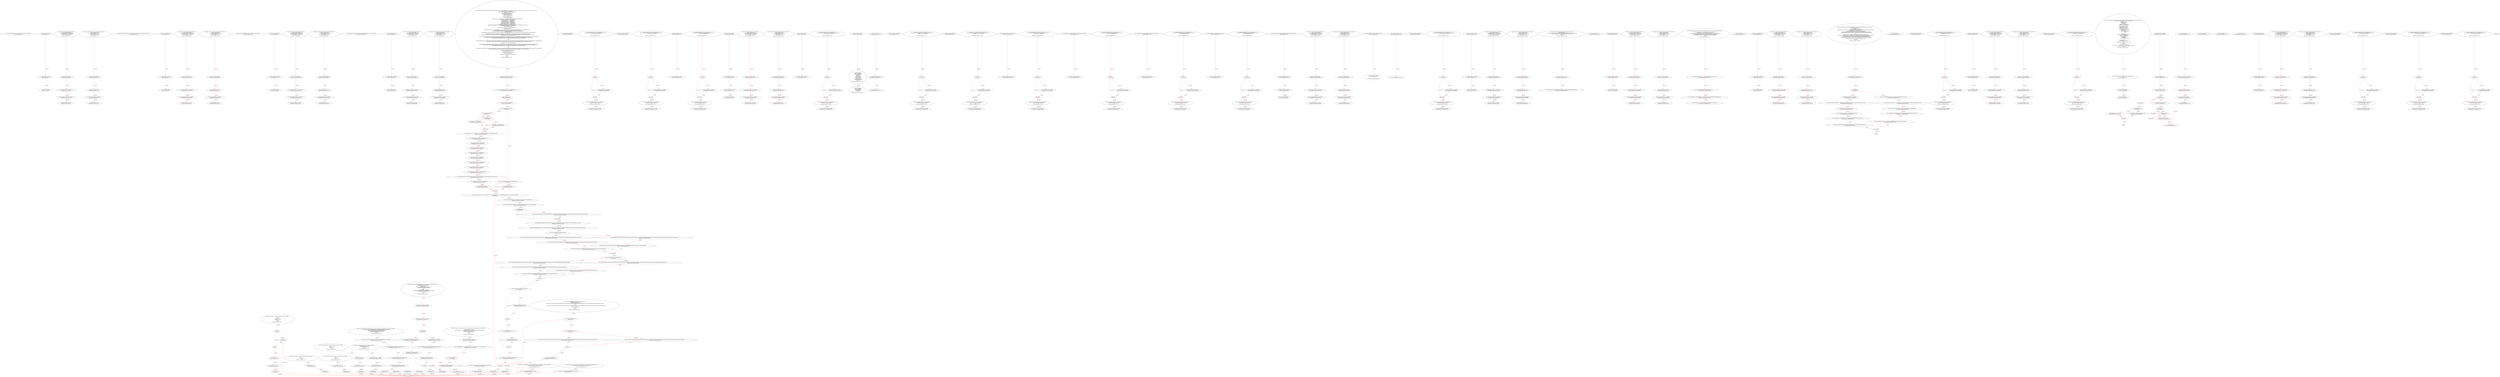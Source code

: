 digraph  {
13 [label="2_ function transfer(address to, uint256 value) public returns (bool success);\n13-function_definition-3-3", method="transfer(address to,uint256 value)", type_label=function_definition];
29 [label="3_ bool claimed_TOD20 = false;\n29-new_variable-4-4", method="", type_label=new_variable];
35 [label="4_ address payable owner_TOD20;\n35-new_variable-5-5", method="", type_label=new_variable];
39 [label="5_ uint256 reward_TOD20;\n39-new_variable-6-6", method="", type_label=new_variable];
43 [label="6_ function setReward_TOD20() public payable {\n        require (!claimed_TOD20);\n        require(msg.sender == owner_TOD20);\n        owner_TOD20.transfer(reward_TOD20);\n        reward_TOD20 = msg.value;\n    }\n43-function_definition-7-12", method="setReward_TOD20()", type_label=function_definition];
48 [label="7_ require (!claimed_TOD20);\n48-expression_statement-8-8", method="setReward_TOD20()", type_label=expression_statement];
54 [label="8_ require(msg.sender == owner_TOD20);\n54-expression_statement-9-9", method="setReward_TOD20()", type_label=expression_statement];
63 [label="9_ owner_TOD20.transfer(reward_TOD20);\n63-expression_statement-10-10", method="setReward_TOD20()", type_label=expression_statement];
70 [label="10_ reward_TOD20 = msg.value;\n70-expression_statement-11-11", method="setReward_TOD20()", type_label=expression_statement];
76 [label="12_ function claimReward_TOD20(uint256 submission) public {\n        require (!claimed_TOD20);\n        require(submission < 10);\n        msg.sender.transfer(reward_TOD20);\n        claimed_TOD20 = true;\n    }\n76-function_definition-13-18", method="claimReward_TOD20(uint256 submission)", type_label=function_definition];
84 [label="13_ require (!claimed_TOD20);\n84-expression_statement-14-14", method="claimReward_TOD20(uint256 submission)", type_label=expression_statement];
90 [label="14_ require(submission < 10);\n90-expression_statement-15-15", method="claimReward_TOD20(uint256 submission)", type_label=expression_statement];
97 [label="15_ msg.sender.transfer(reward_TOD20);\n97-expression_statement-16-16", method="claimReward_TOD20(uint256 submission)", type_label=expression_statement];
106 [label="16_ claimed_TOD20 = true;\n106-expression_statement-17-17", method="claimReward_TOD20(uint256 submission)", type_label=expression_statement];
111 [label="18_ function transferFrom(address from, address to, uint256 value) public returns (bool success);\n111-function_definition-19-19", method="transferFrom(address from,address to,uint256 value)", type_label=function_definition];
131 [label="19_ bool claimed_TOD32 = false;\n131-new_variable-20-20", method="", type_label=new_variable];
137 [label="20_ address payable owner_TOD32;\n137-new_variable-21-21", method="", type_label=new_variable];
141 [label="21_ uint256 reward_TOD32;\n141-new_variable-22-22", method="", type_label=new_variable];
145 [label="22_ function setReward_TOD32() public payable {\n        require (!claimed_TOD32);\n        require(msg.sender == owner_TOD32);\n        owner_TOD32.transfer(reward_TOD32);\n        reward_TOD32 = msg.value;\n    }\n145-function_definition-23-28", method="setReward_TOD32()", type_label=function_definition];
150 [label="23_ require (!claimed_TOD32);\n150-expression_statement-24-24", method="setReward_TOD32()", type_label=expression_statement];
156 [label="24_ require(msg.sender == owner_TOD32);\n156-expression_statement-25-25", method="setReward_TOD32()", type_label=expression_statement];
165 [label="25_ owner_TOD32.transfer(reward_TOD32);\n165-expression_statement-26-26", method="setReward_TOD32()", type_label=expression_statement];
172 [label="26_ reward_TOD32 = msg.value;\n172-expression_statement-27-27", method="setReward_TOD32()", type_label=expression_statement];
178 [label="28_ function claimReward_TOD32(uint256 submission) public {\n        require (!claimed_TOD32);\n        require(submission < 10);\n        msg.sender.transfer(reward_TOD32);\n        claimed_TOD32 = true;\n    }\n178-function_definition-29-34", method="claimReward_TOD32(uint256 submission)", type_label=function_definition];
186 [label="29_ require (!claimed_TOD32);\n186-expression_statement-30-30", method="claimReward_TOD32(uint256 submission)", type_label=expression_statement];
192 [label="30_ require(submission < 10);\n192-expression_statement-31-31", method="claimReward_TOD32(uint256 submission)", type_label=expression_statement];
199 [label="31_ msg.sender.transfer(reward_TOD32);\n199-expression_statement-32-32", method="claimReward_TOD32(uint256 submission)", type_label=expression_statement];
208 [label="32_ claimed_TOD32 = true;\n208-expression_statement-33-33", method="claimReward_TOD32(uint256 submission)", type_label=expression_statement];
213 [label="34_ function balanceOf(address account) external view returns(uint256);\n213-function_definition-35-35", method="balanceOf(address account)", type_label=function_definition];
225 [label="35_ bool claimed_TOD38 = false;\n225-new_variable-36-36", method="", type_label=new_variable];
231 [label="36_ address payable owner_TOD38;\n231-new_variable-37-37", method="", type_label=new_variable];
235 [label="37_ uint256 reward_TOD38;\n235-new_variable-38-38", method="", type_label=new_variable];
239 [label="38_ function setReward_TOD38() public payable {\n        require (!claimed_TOD38);\n        require(msg.sender == owner_TOD38);\n        owner_TOD38.transfer(reward_TOD38);\n        reward_TOD38 = msg.value;\n    }\n239-function_definition-39-44", method="setReward_TOD38()", type_label=function_definition];
244 [label="39_ require (!claimed_TOD38);\n244-expression_statement-40-40", method="setReward_TOD38()", type_label=expression_statement];
250 [label="40_ require(msg.sender == owner_TOD38);\n250-expression_statement-41-41", method="setReward_TOD38()", type_label=expression_statement];
259 [label="41_ owner_TOD38.transfer(reward_TOD38);\n259-expression_statement-42-42", method="setReward_TOD38()", type_label=expression_statement];
266 [label="42_ reward_TOD38 = msg.value;\n266-expression_statement-43-43", method="setReward_TOD38()", type_label=expression_statement];
272 [label="44_ function claimReward_TOD38(uint256 submission) public {\n        require (!claimed_TOD38);\n        require(submission < 10);\n        msg.sender.transfer(reward_TOD38);\n        claimed_TOD38 = true;\n    }\n272-function_definition-45-50", method="claimReward_TOD38(uint256 submission)", type_label=function_definition];
280 [label="45_ require (!claimed_TOD38);\n280-expression_statement-46-46", method="claimReward_TOD38(uint256 submission)", type_label=expression_statement];
286 [label="46_ require(submission < 10);\n286-expression_statement-47-47", method="claimReward_TOD38(uint256 submission)", type_label=expression_statement];
293 [label="47_ msg.sender.transfer(reward_TOD38);\n293-expression_statement-48-48", method="claimReward_TOD38(uint256 submission)", type_label=expression_statement];
302 [label="48_ claimed_TOD38 = true;\n302-expression_statement-49-49", method="claimReward_TOD38(uint256 submission)", type_label=expression_statement];
307 [label="50_ function allowance(address _owner, address _spender)external view returns(uint256);\n307-function_definition-51-51", method="allowance(address _owner,address _spender)", type_label=function_definition];
323 [label="51_ bool claimed_TOD4 = false;\n323-new_variable-52-52", method="", type_label=new_variable];
329 [label="52_ address payable owner_TOD4;\n329-new_variable-53-53", method="", type_label=new_variable];
333 [label="53_ uint256 reward_TOD4;\n333-new_variable-54-54", method="", type_label=new_variable];
337 [label="54_ function setReward_TOD4() public payable {\n        require (!claimed_TOD4);\n        require(msg.sender == owner_TOD4);\n        owner_TOD4.transfer(reward_TOD4);\n        reward_TOD4 = msg.value;\n    }\n337-function_definition-55-60", method="setReward_TOD4()", type_label=function_definition];
342 [label="55_ require (!claimed_TOD4);\n342-expression_statement-56-56", method="setReward_TOD4()", type_label=expression_statement];
348 [label="56_ require(msg.sender == owner_TOD4);\n348-expression_statement-57-57", method="setReward_TOD4()", type_label=expression_statement];
357 [label="57_ owner_TOD4.transfer(reward_TOD4);\n357-expression_statement-58-58", method="setReward_TOD4()", type_label=expression_statement];
364 [label="58_ reward_TOD4 = msg.value;\n364-expression_statement-59-59", method="setReward_TOD4()", type_label=expression_statement];
370 [label="60_ function claimReward_TOD4(uint256 submission) public {\n        require (!claimed_TOD4);\n        require(submission < 10);\n        msg.sender.transfer(reward_TOD4);\n        claimed_TOD4 = true;\n    }\n370-function_definition-61-66", method="claimReward_TOD4(uint256 submission)", type_label=function_definition];
378 [label="61_ require (!claimed_TOD4);\n378-expression_statement-62-62", method="claimReward_TOD4(uint256 submission)", type_label=expression_statement];
384 [label="62_ require(submission < 10);\n384-expression_statement-63-63", method="claimReward_TOD4(uint256 submission)", type_label=expression_statement];
391 [label="63_ msg.sender.transfer(reward_TOD4);\n391-expression_statement-64-64", method="claimReward_TOD4(uint256 submission)", type_label=expression_statement];
400 [label="64_ claimed_TOD4 = true;\n400-expression_statement-65-65", method="claimReward_TOD4(uint256 submission)", type_label=expression_statement];
408 [label="68_ function mul(uint256 a, uint256 b) internal pure returns (uint256) \n    {\n        if (a == 0) {\n        return 0;}\n        uint256 c = a * b;\n        assert(c / a == b);\n        return c;\n    }\n408-function_definition-69-76", method="mul(uint256 a,uint256 b)", type_label=function_definition];
425 [label="70_ if_a == 0\n425-if-71-72", method="mul(uint256 a,uint256 b)", type_label=if];
4611 [label="70_ end_if", method="mul(uint256 a,uint256 b)", type_label=end_if];
430 [label="71_ return 0;\n430-return-72-72", method="mul(uint256 a,uint256 b)", type_label=return];
432 [label="72_ uint256 c = a * b;\n432-new_variable-73-73", method="mul(uint256 a,uint256 b)", type_label=new_variable];
440 [label="73_ assert(c / a == b);\n440-expression_statement-74-74", method="mul(uint256 a,uint256 b)", type_label=expression_statement];
449 [label="74_ return c;\n449-return-75-75", method="mul(uint256 a,uint256 b)", type_label=return];
451 [label="76_ function div(uint256 a, uint256 b) internal pure returns (uint256) \n    {\n        uint256 c = a / b;\n        return c;\n    }\n451-function_definition-77-81", method="div(uint256 a,uint256 b)", type_label=function_definition];
468 [label="78_ uint256 c = a / b;\n468-new_variable-79-79", method="div(uint256 a,uint256 b)", type_label=new_variable];
476 [label="79_ return c;\n476-return-80-80", method="div(uint256 a,uint256 b)", type_label=return];
478 [label="81_ function sub(uint256 a, uint256 b) internal pure returns (uint256) \n    {\n        assert(b <= a);\n        return a - b;\n    }\n478-function_definition-82-86", method="sub(uint256 a,uint256 b)", type_label=function_definition];
495 [label="83_ assert(b <= a);\n495-expression_statement-84-84", method="sub(uint256 a,uint256 b)", type_label=expression_statement];
502 [label="84_ return a - b;\n502-return-85-85", method="sub(uint256 a,uint256 b)", type_label=return];
506 [label="86_ function add(uint256 a, uint256 b) internal pure returns (uint256) \n    {\n        uint256 c = a + b;\n        assert(c >= a);\n        return c;\n    }\n506-function_definition-87-92", method="add(uint256 a,uint256 b)", type_label=function_definition];
523 [label="88_ uint256 c = a + b;\n523-new_variable-89-89", method="add(uint256 a,uint256 b)", type_label=new_variable];
531 [label="89_ assert(c >= a);\n531-expression_statement-90-90", method="add(uint256 a,uint256 b)", type_label=expression_statement];
538 [label="90_ return c;\n538-return-91-91", method="add(uint256 a,uint256 b)", type_label=return];
548 [label="95_ address payable winner_TOD13;\n548-new_variable-96-96", method="", type_label=new_variable];
552 [label="96_ function play_TOD13(bytes32 guess) public{\n       if (keccak256(abi.encode(guess)) == keccak256(abi.encode('hello'))) {\n            winner_TOD13 = msg.sender;\n        }\n    }\n552-function_definition-97-101", method="play_TOD13(bytes32 guess)", type_label=function_definition];
560 [label="97_ if\n560-if-98-100", method="play_TOD13(bytes32 guess)", type_label=if];
4746 [label="97_ end_if", method="play_TOD13(bytes32 guess)", type_label=end_if];
582 [label="98_ winner_TOD13 = msg.sender;\n582-expression_statement-99-99", method="play_TOD13(bytes32 guess)", type_label=expression_statement];
588 [label="101_ function getReward_TOD13() payable public{\n       winner_TOD13.transfer(msg.value);\n    }\n588-function_definition-102-104", method="getReward_TOD13()", type_label=function_definition];
593 [label="102_ winner_TOD13.transfer(msg.value);\n593-expression_statement-103-103", method="getReward_TOD13()", type_label=expression_statement];
620 [label="105_ address payable winner_TOD11;\n620-new_variable-106-106", method="", type_label=new_variable];
624 [label="106_ function play_TOD11(bytes32 guess) public{\n       if (keccak256(abi.encode(guess)) == keccak256(abi.encode('hello'))) {\n            winner_TOD11 = msg.sender;\n        }\n    }\n624-function_definition-107-111", method="play_TOD11(bytes32 guess)", type_label=function_definition];
632 [label="107_ if\n632-if-108-110", method="play_TOD11(bytes32 guess)", type_label=if];
4818 [label="107_ end_if", method="play_TOD11(bytes32 guess)", type_label=end_if];
654 [label="108_ winner_TOD11 = msg.sender;\n654-expression_statement-109-109", method="play_TOD11(bytes32 guess)", type_label=expression_statement];
660 [label="111_ function getReward_TOD11() payable public{\n       winner_TOD11.transfer(msg.value);\n    }\n660-function_definition-112-114", method="getReward_TOD11()", type_label=function_definition];
665 [label="112_ winner_TOD11.transfer(msg.value);\n665-expression_statement-113-113", method="getReward_TOD11()", type_label=expression_statement];
674 [label="114_ address payable admin;\n674-new_variable-115-115", method="", type_label=new_variable];
678 [label="115_ address payable winner_TOD1;\n678-new_variable-116-116", method="", type_label=new_variable];
682 [label="116_ function play_TOD1(bytes32 guess) public{\n       if (keccak256(abi.encode(guess)) == keccak256(abi.encode('hello'))) {\n            winner_TOD1 = msg.sender;\n        }\n    }\n682-function_definition-117-121", method="play_TOD1(bytes32 guess)", type_label=function_definition];
690 [label="117_ if\n690-if-118-120", method="play_TOD1(bytes32 guess)", type_label=if];
4876 [label="117_ end_if", method="play_TOD1(bytes32 guess)", type_label=end_if];
712 [label="118_ winner_TOD1 = msg.sender;\n712-expression_statement-119-119", method="play_TOD1(bytes32 guess)", type_label=expression_statement];
718 [label="121_ function getReward_TOD1() payable public{\n       winner_TOD1.transfer(msg.value);\n    }\n718-function_definition-122-124", method="getReward_TOD1()", type_label=function_definition];
723 [label="122_ winner_TOD1.transfer(msg.value);\n723-expression_statement-123-123", method="getReward_TOD1()", type_label=expression_statement];
732 [label="124_ address public feeAddress;\n732-new_variable-125-125", method="", type_label=new_variable];
737 [label="125_ bool claimed_TOD2 = false;\n737-new_variable-126-126", method="", type_label=new_variable];
743 [label="126_ address payable owner_TOD2;\n743-new_variable-127-127", method="", type_label=new_variable];
747 [label="127_ uint256 reward_TOD2;\n747-new_variable-128-128", method="", type_label=new_variable];
751 [label="128_ function setReward_TOD2() public payable {\n        require (!claimed_TOD2);\n        require(msg.sender == owner_TOD2);\n        owner_TOD2.transfer(reward_TOD2);\n        reward_TOD2 = msg.value;\n    }\n751-function_definition-129-134", method="setReward_TOD2()", type_label=function_definition];
756 [label="129_ require (!claimed_TOD2);\n756-expression_statement-130-130", method="setReward_TOD2()", type_label=expression_statement];
762 [label="130_ require(msg.sender == owner_TOD2);\n762-expression_statement-131-131", method="setReward_TOD2()", type_label=expression_statement];
771 [label="131_ owner_TOD2.transfer(reward_TOD2);\n771-expression_statement-132-132", method="setReward_TOD2()", type_label=expression_statement];
778 [label="132_ reward_TOD2 = msg.value;\n778-expression_statement-133-133", method="setReward_TOD2()", type_label=expression_statement];
784 [label="134_ function claimReward_TOD2(uint256 submission) public {\n        require (!claimed_TOD2);\n        require(submission < 10);\n        msg.sender.transfer(reward_TOD2);\n        claimed_TOD2 = true;\n    }\n784-function_definition-135-140", method="claimReward_TOD2(uint256 submission)", type_label=function_definition];
792 [label="135_ require (!claimed_TOD2);\n792-expression_statement-136-136", method="claimReward_TOD2(uint256 submission)", type_label=expression_statement];
798 [label="136_ require(submission < 10);\n798-expression_statement-137-137", method="claimReward_TOD2(uint256 submission)", type_label=expression_statement];
805 [label="137_ msg.sender.transfer(reward_TOD2);\n805-expression_statement-138-138", method="claimReward_TOD2(uint256 submission)", type_label=expression_statement];
814 [label="138_ claimed_TOD2 = true;\n814-expression_statement-139-139", method="claimReward_TOD2(uint256 submission)", type_label=expression_statement];
819 [label="140_ bool private dexStatus;\n819-new_variable-141-141", method="", type_label=new_variable];
824 [label="141_ address payable winner_TOD17;\n824-new_variable-142-142", method="", type_label=new_variable];
828 [label="142_ function play_TOD17(bytes32 guess) public{\n       if (keccak256(abi.encode(guess)) == keccak256(abi.encode('hello'))) {\n            winner_TOD17 = msg.sender;\n        }\n    }\n828-function_definition-143-147", method="play_TOD17(bytes32 guess)", type_label=function_definition];
836 [label="143_ if\n836-if-144-146", method="play_TOD17(bytes32 guess)", type_label=if];
5022 [label="143_ end_if", method="play_TOD17(bytes32 guess)", type_label=end_if];
858 [label="144_ winner_TOD17 = msg.sender;\n858-expression_statement-145-145", method="play_TOD17(bytes32 guess)", type_label=expression_statement];
864 [label="147_ function getReward_TOD17() payable public{\n       winner_TOD17.transfer(msg.value);\n    }\n864-function_definition-148-150", method="getReward_TOD17()", type_label=function_definition];
869 [label="148_ winner_TOD17.transfer(msg.value);\n869-expression_statement-149-149", method="getReward_TOD17()", type_label=expression_statement];
878 [label="150_ uint256 public tokenId=0;\n878-new_variable-151-151", method="", type_label=new_variable];
884 [label="151_ struct orders{\n        address userAddress;\n        address tokenAddress;\n        uint256 type_;\n        uint256 price;\n        uint256 total;\n        uint256 _decimal;\n        uint256 tradeTotal;\n        uint256 amount;\n        uint256 tradeAmount;\n        uint256 pairOrderID;\n        uint256 status; \n    }\n884-expression_statement-152-164", method="orders()", type_label=expression_statement];
930 [label="164_ struct tokens{\n        address tokenAddress;\n        string tokenSymbol;\n        uint256 decimals;\n        bool status;\n    }\n930-expression_statement-165-170", method="tokens()", type_label=expression_statement];
958 [label="171_ admin = _admin;\n958-expression_statement-172-172", method="", type_label=expression_statement];
962 [label="172_ feeAddress = feeAddress_;\n962-expression_statement-173-173", method="", type_label=expression_statement];
966 [label="173_ dexStatus = true;\n966-expression_statement-174-174", method="", type_label=expression_statement];
971 [label="175_ address payable winner_TOD7;\n971-new_variable-176-176", method="", type_label=new_variable];
975 [label="176_ function play_TOD7(bytes32 guess) public{\n       if (keccak256(abi.encode(guess)) == keccak256(abi.encode('hello'))) {\n            winner_TOD7 = msg.sender;\n        }\n    }\n975-function_definition-177-181", method="play_TOD7(bytes32 guess)", type_label=function_definition];
983 [label="177_ if\n983-if-178-180", method="play_TOD7(bytes32 guess)", type_label=if];
5169 [label="177_ end_if", method="play_TOD7(bytes32 guess)", type_label=end_if];
1005 [label="178_ winner_TOD7 = msg.sender;\n1005-expression_statement-179-179", method="play_TOD7(bytes32 guess)", type_label=expression_statement];
1011 [label="181_ function getReward_TOD7() payable public{\n       winner_TOD7.transfer(msg.value);\n    }\n1011-function_definition-182-184", method="getReward_TOD7()", type_label=function_definition];
1016 [label="182_ winner_TOD7.transfer(msg.value);\n1016-expression_statement-183-183", method="getReward_TOD7()", type_label=expression_statement];
1025 [label="184_ address payable winner_TOD37;\n1025-new_variable-185-185", method="", type_label=new_variable];
1029 [label="185_ function play_TOD37(bytes32 guess) public{\n       if (keccak256(abi.encode(guess)) == keccak256(abi.encode('hello'))) {\n            winner_TOD37 = msg.sender;\n        }\n    }\n1029-function_definition-186-190", method="play_TOD37(bytes32 guess)", type_label=function_definition];
1037 [label="186_ if\n1037-if-187-189", method="play_TOD37(bytes32 guess)", type_label=if];
5223 [label="186_ end_if", method="play_TOD37(bytes32 guess)", type_label=end_if];
1059 [label="187_ winner_TOD37 = msg.sender;\n1059-expression_statement-188-188", method="play_TOD37(bytes32 guess)", type_label=expression_statement];
1065 [label="190_ function getReward_TOD37() payable public{\n       winner_TOD37.transfer(msg.value);\n    }\n1065-function_definition-191-193", method="getReward_TOD37()", type_label=function_definition];
1070 [label="191_ winner_TOD37.transfer(msg.value);\n1070-expression_statement-192-192", method="getReward_TOD37()", type_label=expression_statement];
1079 [label="193_ mapping(uint256=>orders) public Order;\n1079-new_variable-194-194", method="", type_label=new_variable];
1087 [label="194_ address payable winner_TOD3;\n1087-new_variable-195-195", method="", type_label=new_variable];
1091 [label="195_ function play_TOD3(bytes32 guess) public{\n       if (keccak256(abi.encode(guess)) == keccak256(abi.encode('hello'))) {\n            winner_TOD3 = msg.sender;\n        }\n    }\n1091-function_definition-196-200", method="play_TOD3(bytes32 guess)", type_label=function_definition];
1099 [label="196_ if\n1099-if-197-199", method="play_TOD3(bytes32 guess)", type_label=if];
5285 [label="196_ end_if", method="play_TOD3(bytes32 guess)", type_label=end_if];
1121 [label="197_ winner_TOD3 = msg.sender;\n1121-expression_statement-198-198", method="play_TOD3(bytes32 guess)", type_label=expression_statement];
1127 [label="200_ function getReward_TOD3() payable public{\n       winner_TOD3.transfer(msg.value);\n    }\n1127-function_definition-201-203", method="getReward_TOD3()", type_label=function_definition];
1132 [label="201_ winner_TOD3.transfer(msg.value);\n1132-expression_statement-202-202", method="getReward_TOD3()", type_label=expression_statement];
1141 [label="203_ mapping(address=>mapping(address=>uint256))public userDetails;\n1141-new_variable-204-204", method="", type_label=new_variable];
1150 [label="204_ address payable winner_TOD9;\n1150-new_variable-205-205", method="", type_label=new_variable];
1154 [label="205_ function play_TOD9(bytes32 guess) public{\n       if (keccak256(abi.encode(guess)) == keccak256(abi.encode('hello'))) {\n            winner_TOD9 = msg.sender;\n        }\n    }\n1154-function_definition-206-210", method="play_TOD9(bytes32 guess)", type_label=function_definition];
1162 [label="206_ if\n1162-if-207-209", method="play_TOD9(bytes32 guess)", type_label=if];
5348 [label="206_ end_if", method="play_TOD9(bytes32 guess)", type_label=end_if];
1184 [label="207_ winner_TOD9 = msg.sender;\n1184-expression_statement-208-208", method="play_TOD9(bytes32 guess)", type_label=expression_statement];
1190 [label="210_ function getReward_TOD9() payable public{\n       winner_TOD9.transfer(msg.value);\n    }\n1190-function_definition-211-213", method="getReward_TOD9()", type_label=function_definition];
1195 [label="211_ winner_TOD9.transfer(msg.value);\n1195-expression_statement-212-212", method="getReward_TOD9()", type_label=expression_statement];
1204 [label="213_ mapping(address=>mapping(address=>uint256))public feeAmount;\n1204-new_variable-214-214", method="", type_label=new_variable];
1213 [label="214_ address payable winner_TOD25;\n1213-new_variable-215-215", method="", type_label=new_variable];
1217 [label="215_ function play_TOD25(bytes32 guess) public{\n       if (keccak256(abi.encode(guess)) == keccak256(abi.encode('hello'))) {\n            winner_TOD25 = msg.sender;\n        }\n    }\n1217-function_definition-216-220", method="play_TOD25(bytes32 guess)", type_label=function_definition];
1225 [label="216_ if\n1225-if-217-219", method="play_TOD25(bytes32 guess)", type_label=if];
5411 [label="216_ end_if", method="play_TOD25(bytes32 guess)", type_label=end_if];
1247 [label="217_ winner_TOD25 = msg.sender;\n1247-expression_statement-218-218", method="play_TOD25(bytes32 guess)", type_label=expression_statement];
1253 [label="220_ function getReward_TOD25() payable public{\n       winner_TOD25.transfer(msg.value);\n    }\n1253-function_definition-221-223", method="getReward_TOD25()", type_label=function_definition];
1258 [label="221_ winner_TOD25.transfer(msg.value);\n1258-expression_statement-222-222", method="getReward_TOD25()", type_label=expression_statement];
1267 [label="223_ mapping(address=>uint256) public withdrawfee;\n1267-new_variable-224-224", method="", type_label=new_variable];
1274 [label="224_ address payable winner_TOD19;\n1274-new_variable-225-225", method="", type_label=new_variable];
1278 [label="225_ function play_TOD19(bytes32 guess) public{\n       if (keccak256(abi.encode(guess)) == keccak256(abi.encode('hello'))) {\n            winner_TOD19 = msg.sender;\n        }\n    }\n1278-function_definition-226-230", method="play_TOD19(bytes32 guess)", type_label=function_definition];
1286 [label="226_ if\n1286-if-227-229", method="play_TOD19(bytes32 guess)", type_label=if];
5472 [label="226_ end_if", method="play_TOD19(bytes32 guess)", type_label=end_if];
1308 [label="227_ winner_TOD19 = msg.sender;\n1308-expression_statement-228-228", method="play_TOD19(bytes32 guess)", type_label=expression_statement];
1314 [label="230_ function getReward_TOD19() payable public{\n       winner_TOD19.transfer(msg.value);\n    }\n1314-function_definition-231-233", method="getReward_TOD19()", type_label=function_definition];
1319 [label="231_ winner_TOD19.transfer(msg.value);\n1319-expression_statement-232-232", method="getReward_TOD19()", type_label=expression_statement];
1328 [label="233_ mapping(uint256=>mapping(uint256=>bool)) public orderPairStatus;\n1328-new_variable-234-234", method="", type_label=new_variable];
1337 [label="234_ bool claimed_TOD26 = false;\n1337-new_variable-235-235", method="", type_label=new_variable];
1343 [label="235_ address payable owner_TOD26;\n1343-new_variable-236-236", method="", type_label=new_variable];
1347 [label="236_ uint256 reward_TOD26;\n1347-new_variable-237-237", method="", type_label=new_variable];
1351 [label="237_ function setReward_TOD26() public payable {\n        require (!claimed_TOD26);\n        require(msg.sender == owner_TOD26);\n        owner_TOD26.transfer(reward_TOD26);\n        reward_TOD26 = msg.value;\n    }\n1351-function_definition-238-243", method="setReward_TOD26()", type_label=function_definition];
1356 [label="238_ require (!claimed_TOD26);\n1356-expression_statement-239-239", method="setReward_TOD26()", type_label=expression_statement];
1362 [label="239_ require(msg.sender == owner_TOD26);\n1362-expression_statement-240-240", method="setReward_TOD26()", type_label=expression_statement];
1371 [label="240_ owner_TOD26.transfer(reward_TOD26);\n1371-expression_statement-241-241", method="setReward_TOD26()", type_label=expression_statement];
1378 [label="241_ reward_TOD26 = msg.value;\n1378-expression_statement-242-242", method="setReward_TOD26()", type_label=expression_statement];
1384 [label="243_ function claimReward_TOD26(uint256 submission) public {\n        require (!claimed_TOD26);\n        require(submission < 10);\n        msg.sender.transfer(reward_TOD26);\n        claimed_TOD26 = true;\n    }\n1384-function_definition-244-249", method="claimReward_TOD26(uint256 submission)", type_label=function_definition];
1392 [label="244_ require (!claimed_TOD26);\n1392-expression_statement-245-245", method="claimReward_TOD26(uint256 submission)", type_label=expression_statement];
1398 [label="245_ require(submission < 10);\n1398-expression_statement-246-246", method="claimReward_TOD26(uint256 submission)", type_label=expression_statement];
1405 [label="246_ msg.sender.transfer(reward_TOD26);\n1405-expression_statement-247-247", method="claimReward_TOD26(uint256 submission)", type_label=expression_statement];
1414 [label="247_ claimed_TOD26 = true;\n1414-expression_statement-248-248", method="claimReward_TOD26(uint256 submission)", type_label=expression_statement];
1419 [label="249_ mapping(address=>tokens) public tokendetails;\n1419-new_variable-250-250", method="", type_label=new_variable];
1427 [label="250_ modifier dexstatuscheck(){\n       require(dexStatus==true);\n       _;\n    }\n1427-expression_statement-251-254", method="", type_label=expression_statement];
1430 [label="251_ require(dexStatus==true);\n1430-expression_statement-252-252", method="", type_label=expression_statement];
1438 [label="252_ _;\n1438-expression_statement-253-253", method="", type_label=expression_statement];
1440 [label="254_ function setDexStatus(bool status_) public returns(bool){\n        require(msg.sender == admin);\n        dexStatus = status_;\n        return true;\n    }\n1440-function_definition-255-259", method="setDexStatus(bool status_)", type_label=function_definition];
1452 [label="255_ require(msg.sender == admin);\n1452-expression_statement-256-256", method="setDexStatus(bool status_)", type_label=expression_statement];
1461 [label="256_ dexStatus = status_;\n1461-expression_statement-257-257", method="setDexStatus(bool status_)", type_label=expression_statement];
1465 [label="257_ return true;\n1465-return-258-258", method="setDexStatus(bool status_)", type_label=return];
1468 [label="259_ address payable winner_TOD23;\n1468-new_variable-260-260", method="", type_label=new_variable];
1472 [label="260_ function play_TOD23(bytes32 guess) public{\n       if (keccak256(abi.encode(guess)) == keccak256(abi.encode('hello'))) {\n            winner_TOD23 = msg.sender;\n        }\n    }\n1472-function_definition-261-265", method="play_TOD23(bytes32 guess)", type_label=function_definition];
1480 [label="261_ if\n1480-if-262-264", method="play_TOD23(bytes32 guess)", type_label=if];
5666 [label="261_ end_if", method="play_TOD23(bytes32 guess)", type_label=end_if];
1502 [label="262_ winner_TOD23 = msg.sender;\n1502-expression_statement-263-263", method="play_TOD23(bytes32 guess)", type_label=expression_statement];
1508 [label="265_ function getReward_TOD23() payable public{\n       winner_TOD23.transfer(msg.value);\n    }\n1508-function_definition-266-268", method="getReward_TOD23()", type_label=function_definition];
1513 [label="266_ winner_TOD23.transfer(msg.value);\n1513-expression_statement-267-267", method="getReward_TOD23()", type_label=expression_statement];
1522 [label="268_ function addToken(address tokenAddress,string memory tokenSymbol,uint256 decimal_) public returns(bool){\n        require(msg.sender == feeAddress && tokendetails[tokenAddress].status==false);\n        tokendetails[tokenAddress].tokenSymbol=tokenSymbol;\n        tokendetails[tokenAddress].decimals=decimal_;\n        tokendetails[tokenAddress].status=true;\n        return true;\n    }\n1522-function_definition-269-275", method="addToken(address tokenAddress,string memory tokenSymbol,uint256 decimal_)", type_label=function_definition];
1542 [label="269_ require(msg.sender == feeAddress && tokendetails[tokenAddress].status==false);\n1542-expression_statement-270-270", method="addToken(address tokenAddress,string memory tokenSymbol,uint256 decimal_)", type_label=expression_statement];
1560 [label="270_ tokendetails[tokenAddress].tokenSymbol=tokenSymbol;\n1560-expression_statement-271-271", method="addToken(address tokenAddress,string memory tokenSymbol,uint256 decimal_)", type_label=expression_statement];
1568 [label="271_ tokendetails[tokenAddress].decimals=decimal_;\n1568-expression_statement-272-272", method="addToken(address tokenAddress,string memory tokenSymbol,uint256 decimal_)", type_label=expression_statement];
1576 [label="272_ tokendetails[tokenAddress].status=true;\n1576-expression_statement-273-273", method="addToken(address tokenAddress,string memory tokenSymbol,uint256 decimal_)", type_label=expression_statement];
1585 [label="273_ return true;\n1585-return-274-274", method="addToken(address tokenAddress,string memory tokenSymbol,uint256 decimal_)", type_label=return];
1588 [label="275_ bool claimed_TOD14 = false;\n1588-new_variable-276-276", method="", type_label=new_variable];
1594 [label="276_ address payable owner_TOD14;\n1594-new_variable-277-277", method="", type_label=new_variable];
1598 [label="277_ uint256 reward_TOD14;\n1598-new_variable-278-278", method="", type_label=new_variable];
1602 [label="278_ function setReward_TOD14() public payable {\n        require (!claimed_TOD14);\n        require(msg.sender == owner_TOD14);\n        owner_TOD14.transfer(reward_TOD14);\n        reward_TOD14 = msg.value;\n    }\n1602-function_definition-279-284", method="setReward_TOD14()", type_label=function_definition];
1607 [label="279_ require (!claimed_TOD14);\n1607-expression_statement-280-280", method="setReward_TOD14()", type_label=expression_statement];
1613 [label="280_ require(msg.sender == owner_TOD14);\n1613-expression_statement-281-281", method="setReward_TOD14()", type_label=expression_statement];
1622 [label="281_ owner_TOD14.transfer(reward_TOD14);\n1622-expression_statement-282-282", method="setReward_TOD14()", type_label=expression_statement];
1629 [label="282_ reward_TOD14 = msg.value;\n1629-expression_statement-283-283", method="setReward_TOD14()", type_label=expression_statement];
1635 [label="284_ function claimReward_TOD14(uint256 submission) public {\n        require (!claimed_TOD14);\n        require(submission < 10);\n        msg.sender.transfer(reward_TOD14);\n        claimed_TOD14 = true;\n    }\n1635-function_definition-285-290", method="claimReward_TOD14(uint256 submission)", type_label=function_definition];
1643 [label="285_ require (!claimed_TOD14);\n1643-expression_statement-286-286", method="claimReward_TOD14(uint256 submission)", type_label=expression_statement];
1649 [label="286_ require(submission < 10);\n1649-expression_statement-287-287", method="claimReward_TOD14(uint256 submission)", type_label=expression_statement];
1656 [label="287_ msg.sender.transfer(reward_TOD14);\n1656-expression_statement-288-288", method="claimReward_TOD14(uint256 submission)", type_label=expression_statement];
1665 [label="288_ claimed_TOD14 = true;\n1665-expression_statement-289-289", method="claimReward_TOD14(uint256 submission)", type_label=expression_statement];
1670 [label="290_ function deposit() dexstatuscheck public payable returns(bool) {\n        require(msg.value > 0);\n        userDetails[msg.sender][address(0)]=userDetails[msg.sender][address(0)].add(msg.value);\n        emit DepositandWithdraw( msg.sender, address(0),msg.value,0);\n        return true;\n    }\n1670-function_definition-291-296", method="deposit()", type_label=function_definition];
1672 [label="290_ dexstatuscheck\n1672-expression_statement-291-291", method="deposit()", type_label=expression_statement];
1681 [label="291_ require(msg.value > 0);\n1681-expression_statement-292-292", method="deposit()", type_label=expression_statement];
1690 [label="292_ userDetails[msg.sender][address(0)]=userDetails[msg.sender][address(0)].add(msg.value);\n1690-expression_statement-293-293", method="deposit()", type_label=expression_statement];
1733 [label="294_ return true;\n1733-return-295-295", method="deposit()", type_label=return];
1736 [label="296_ bool claimed_TOD30 = false;\n1736-new_variable-297-297", method="", type_label=new_variable];
1742 [label="297_ address payable owner_TOD30;\n1742-new_variable-298-298", method="", type_label=new_variable];
1746 [label="298_ uint256 reward_TOD30;\n1746-new_variable-299-299", method="", type_label=new_variable];
1750 [label="299_ function setReward_TOD30() public payable {\n        require (!claimed_TOD30);\n        require(msg.sender == owner_TOD30);\n        owner_TOD30.transfer(reward_TOD30);\n        reward_TOD30 = msg.value;\n    }\n1750-function_definition-300-305", method="setReward_TOD30()", type_label=function_definition];
1755 [label="300_ require (!claimed_TOD30);\n1755-expression_statement-301-301", method="setReward_TOD30()", type_label=expression_statement];
1761 [label="301_ require(msg.sender == owner_TOD30);\n1761-expression_statement-302-302", method="setReward_TOD30()", type_label=expression_statement];
1770 [label="302_ owner_TOD30.transfer(reward_TOD30);\n1770-expression_statement-303-303", method="setReward_TOD30()", type_label=expression_statement];
1777 [label="303_ reward_TOD30 = msg.value;\n1777-expression_statement-304-304", method="setReward_TOD30()", type_label=expression_statement];
1783 [label="305_ function claimReward_TOD30(uint256 submission) public {\n        require (!claimed_TOD30);\n        require(submission < 10);\n        msg.sender.transfer(reward_TOD30);\n        claimed_TOD30 = true;\n    }\n1783-function_definition-306-311", method="claimReward_TOD30(uint256 submission)", type_label=function_definition];
1791 [label="306_ require (!claimed_TOD30);\n1791-expression_statement-307-307", method="claimReward_TOD30(uint256 submission)", type_label=expression_statement];
1797 [label="307_ require(submission < 10);\n1797-expression_statement-308-308", method="claimReward_TOD30(uint256 submission)", type_label=expression_statement];
1804 [label="308_ msg.sender.transfer(reward_TOD30);\n1804-expression_statement-309-309", method="claimReward_TOD30(uint256 submission)", type_label=expression_statement];
1813 [label="309_ claimed_TOD30 = true;\n1813-expression_statement-310-310", method="claimReward_TOD30(uint256 submission)", type_label=expression_statement];
1818 [label="311_ function tokenDeposit(address tokenaddr,uint256 tokenAmount) dexstatuscheck public returns(bool)\n    {\n        require(tokenAmount > 0 && tokendetails[tokenaddr].status==true);\n        require(tokenallowance(tokenaddr,msg.sender) > 0);\n        userDetails[msg.sender][tokenaddr] = userDetails[msg.sender][tokenaddr].add(tokenAmount);\n        Token(tokenaddr).transferFrom(msg.sender,address(this), tokenAmount);\n        emit DepositandWithdraw( msg.sender,tokenaddr,tokenAmount,0);\n        return true;\n    }\n1818-function_definition-312-320", method="tokenDeposit(address tokenaddr,uint256 tokenAmount)", type_label=function_definition];
1828 [label="311_ dexstatuscheck\n1828-expression_statement-312-312", method="tokenDeposit(address tokenaddr,uint256 tokenAmount)", type_label=expression_statement];
1836 [label="313_ require(tokenAmount > 0 && tokendetails[tokenaddr].status==true);\n1836-expression_statement-314-314", method="tokenDeposit(address tokenaddr,uint256 tokenAmount)", type_label=expression_statement];
1852 [label="314_ require(tokenallowance(tokenaddr,msg.sender) > 0);\n1852-expression_statement-315-315", method="tokenDeposit(address tokenaddr,uint256 tokenAmount)", type_label=expression_statement];
1866 [label="315_ userDetails[msg.sender][tokenaddr] = userDetails[msg.sender][tokenaddr].add(tokenAmount);\n1866-expression_statement-316-316", method="tokenDeposit(address tokenaddr,uint256 tokenAmount)", type_label=expression_statement];
1887 [label="316_ Token(tokenaddr).transferFrom(msg.sender,address(this), tokenAmount);\n1887-expression_statement-317-317", method="tokenDeposit(address tokenaddr,uint256 tokenAmount)", type_label=expression_statement];
1917 [label="318_ return true;\n1917-return-319-319", method="tokenDeposit(address tokenaddr,uint256 tokenAmount)", type_label=return];
1920 [label="320_ bool claimed_TOD8 = false;\n1920-new_variable-321-321", method="", type_label=new_variable];
1926 [label="321_ address payable owner_TOD8;\n1926-new_variable-322-322", method="", type_label=new_variable];
1930 [label="322_ uint256 reward_TOD8;\n1930-new_variable-323-323", method="", type_label=new_variable];
1934 [label="323_ function setReward_TOD8() public payable {\n        require (!claimed_TOD8);\n        require(msg.sender == owner_TOD8);\n        owner_TOD8.transfer(reward_TOD8);\n        reward_TOD8 = msg.value;\n    }\n1934-function_definition-324-329", method="setReward_TOD8()", type_label=function_definition];
1939 [label="324_ require (!claimed_TOD8);\n1939-expression_statement-325-325", method="setReward_TOD8()", type_label=expression_statement];
1945 [label="325_ require(msg.sender == owner_TOD8);\n1945-expression_statement-326-326", method="setReward_TOD8()", type_label=expression_statement];
1954 [label="326_ owner_TOD8.transfer(reward_TOD8);\n1954-expression_statement-327-327", method="setReward_TOD8()", type_label=expression_statement];
1961 [label="327_ reward_TOD8 = msg.value;\n1961-expression_statement-328-328", method="setReward_TOD8()", type_label=expression_statement];
1967 [label="329_ function claimReward_TOD8(uint256 submission) public {\n        require (!claimed_TOD8);\n        require(submission < 10);\n        msg.sender.transfer(reward_TOD8);\n        claimed_TOD8 = true;\n    }\n1967-function_definition-330-335", method="claimReward_TOD8(uint256 submission)", type_label=function_definition];
1975 [label="330_ require (!claimed_TOD8);\n1975-expression_statement-331-331", method="claimReward_TOD8(uint256 submission)", type_label=expression_statement];
1981 [label="331_ require(submission < 10);\n1981-expression_statement-332-332", method="claimReward_TOD8(uint256 submission)", type_label=expression_statement];
1988 [label="332_ msg.sender.transfer(reward_TOD8);\n1988-expression_statement-333-333", method="claimReward_TOD8(uint256 submission)", type_label=expression_statement];
1997 [label="333_ claimed_TOD8 = true;\n1997-expression_statement-334-334", method="claimReward_TOD8(uint256 submission)", type_label=expression_statement];
2002 [label="335_ function withdraw(uint8 type_,address tokenaddr,uint256 amount) dexstatuscheck public returns(bool) {\n        require(type_ ==0 || type_ == 1);\n         if(type_==0){  \n         require(tokenaddr == address(0));\n         require(amount>0 && amount <= userDetails[msg.sender][address(0)] && withdrawfee[address(0)]<amount);\n         require(amount<=address(this).balance);\n                msg.sender.transfer(amount.sub(withdrawfee[address(0)]));    \n                userDetails[msg.sender][address(0)] = userDetails[msg.sender][address(0)].sub(amount);\n                feeAmount[admin][address(0)] = feeAmount[admin][address(0)].add(withdrawfee[address(0)]);\n        }\n        else{  \n        require(tokenaddr != address(0) && tokendetails[tokenaddr].status==true);\n        require(amount>0 && amount <= userDetails[msg.sender][tokenaddr] && withdrawfee[tokenaddr]<amount);\n              Token(tokenaddr).transfer(msg.sender, (amount.sub(withdrawfee[tokenaddr])));\n              userDetails[msg.sender][tokenaddr] = userDetails[msg.sender][tokenaddr].sub(amount);\n              feeAmount[admin][tokenaddr] = feeAmount[admin][tokenaddr].add(withdrawfee[tokenaddr]);\n        }\n        emit DepositandWithdraw( msg.sender,tokenaddr,amount,1);\n        return true;\n    }\n2002-function_definition-336-355", method="withdraw(uint8 type_,address tokenaddr,uint256 amount)", type_label=function_definition];
2016 [label="335_ dexstatuscheck\n2016-expression_statement-336-336", method="withdraw(uint8 type_,address tokenaddr,uint256 amount)", type_label=expression_statement];
2024 [label="336_ require(type_ ==0 || type_ == 1);\n2024-expression_statement-337-337", method="withdraw(uint8 type_,address tokenaddr,uint256 amount)", type_label=expression_statement];
2035 [label="337_ if_type_==0\n2035-if-338-352", method="withdraw(uint8 type_,address tokenaddr,uint256 amount)", type_label=if];
6221 [label="337_ end_if", method="withdraw(uint8 type_,address tokenaddr,uint256 amount)", type_label=end_if];
2040 [label="338_ require(tokenaddr == address(0));\n2040-expression_statement-339-339", method="withdraw(uint8 type_,address tokenaddr,uint256 amount)", type_label=expression_statement];
2049 [label="339_ require(amount>0 && amount <= userDetails[msg.sender][address(0)] && withdrawfee[address(0)]<amount);\n2049-expression_statement-340-340", method="withdraw(uint8 type_,address tokenaddr,uint256 amount)", type_label=expression_statement];
2076 [label="340_ require(amount<=address(this).balance);\n2076-expression_statement-341-341", method="withdraw(uint8 type_,address tokenaddr,uint256 amount)", type_label=expression_statement];
2087 [label="341_ msg.sender.transfer(amount.sub(withdrawfee[address(0)]));\n2087-expression_statement-342-342", method="withdraw(uint8 type_,address tokenaddr,uint256 amount)", type_label=expression_statement];
2105 [label="342_ userDetails[msg.sender][address(0)] = userDetails[msg.sender][address(0)].sub(amount);\n2105-expression_statement-343-343", method="withdraw(uint8 type_,address tokenaddr,uint256 amount)", type_label=expression_statement];
2130 [label="343_ feeAmount[admin][address(0)] = feeAmount[admin][address(0)].add(withdrawfee[address(0)]);\n2130-expression_statement-344-344", method="withdraw(uint8 type_,address tokenaddr,uint256 amount)", type_label=expression_statement];
2156 [label="346_ require(tokenaddr != address(0) && tokendetails[tokenaddr].status==true);\n2156-expression_statement-347-347", method="withdraw(uint8 type_,address tokenaddr,uint256 amount)", type_label=expression_statement];
2174 [label="347_ require(amount>0 && amount <= userDetails[msg.sender][tokenaddr] && withdrawfee[tokenaddr]<amount);\n2174-expression_statement-348-348", method="withdraw(uint8 type_,address tokenaddr,uint256 amount)", type_label=expression_statement];
2197 [label="348_ Token(tokenaddr).transfer(msg.sender, (amount.sub(withdrawfee[tokenaddr])));\n2197-expression_statement-349-349", method="withdraw(uint8 type_,address tokenaddr,uint256 amount)", type_label=expression_statement];
2219 [label="349_ userDetails[msg.sender][tokenaddr] = userDetails[msg.sender][tokenaddr].sub(amount);\n2219-expression_statement-350-350", method="withdraw(uint8 type_,address tokenaddr,uint256 amount)", type_label=expression_statement];
2240 [label="350_ feeAmount[admin][tokenaddr] = feeAmount[admin][tokenaddr].add(withdrawfee[tokenaddr]);\n2240-expression_statement-351-351", method="withdraw(uint8 type_,address tokenaddr,uint256 amount)", type_label=expression_statement];
2271 [label="353_ return true;\n2271-return-354-354", method="withdraw(uint8 type_,address tokenaddr,uint256 amount)", type_label=return];
2274 [label="355_ address payable winner_TOD39;\n2274-new_variable-356-356", method="", type_label=new_variable];
2278 [label="356_ function play_TOD39(bytes32 guess) public{\n       if (keccak256(abi.encode(guess)) == keccak256(abi.encode('hello'))) {\n            winner_TOD39 = msg.sender;\n        }\n    }\n2278-function_definition-357-361", method="play_TOD39(bytes32 guess)", type_label=function_definition];
2286 [label="357_ if\n2286-if-358-360", method="play_TOD39(bytes32 guess)", type_label=if];
6472 [label="357_ end_if", method="play_TOD39(bytes32 guess)", type_label=end_if];
2308 [label="358_ winner_TOD39 = msg.sender;\n2308-expression_statement-359-359", method="play_TOD39(bytes32 guess)", type_label=expression_statement];
2314 [label="361_ function getReward_TOD39() payable public{\n       winner_TOD39.transfer(msg.value);\n    }\n2314-function_definition-362-364", method="getReward_TOD39()", type_label=function_definition];
2319 [label="362_ winner_TOD39.transfer(msg.value);\n2319-expression_statement-363-363", method="getReward_TOD39()", type_label=expression_statement];
2328 [label="364_ function adminProfitWithdraw(uint8 type_,address tokenAddr)public returns(bool){  \n       require(msg.sender == admin);\n       require(type_ ==0 || type_ == 1);\n         if(type_==0){  \n            admin.transfer(feeAmount[admin][address(0)]);\n            feeAmount[admin][address(0)]=0;\n        }\n        else{  \n            require(tokenAddr != address(0)) ;\n            Token(tokenAddr).transfer(admin, feeAmount[admin][tokenAddr]);\n            feeAmount[admin][tokenAddr]=0;\n        }\n            return true;\n        }\n2328-function_definition-365-378", method="adminProfitWithdraw(uint8 type_,address tokenAddr)", type_label=function_definition];
2344 [label="365_ require(msg.sender == admin);\n2344-expression_statement-366-366", method="adminProfitWithdraw(uint8 type_,address tokenAddr)", type_label=expression_statement];
2353 [label="366_ require(type_ ==0 || type_ == 1);\n2353-expression_statement-367-367", method="adminProfitWithdraw(uint8 type_,address tokenAddr)", type_label=expression_statement];
2364 [label="367_ if_type_==0\n2364-if-368-376", method="adminProfitWithdraw(uint8 type_,address tokenAddr)", type_label=if];
6550 [label="367_ end_if", method="adminProfitWithdraw(uint8 type_,address tokenAddr)", type_label=end_if];
2369 [label="368_ admin.transfer(feeAmount[admin][address(0)]);\n2369-expression_statement-369-369", method="adminProfitWithdraw(uint8 type_,address tokenAddr)", type_label=expression_statement];
2382 [label="369_ feeAmount[admin][address(0)]=0;\n2382-expression_statement-370-370", method="adminProfitWithdraw(uint8 type_,address tokenAddr)", type_label=expression_statement];
2393 [label="372_ require(tokenAddr != address(0)) ;\n2393-expression_statement-373-373", method="adminProfitWithdraw(uint8 type_,address tokenAddr)", type_label=expression_statement];
2402 [label="373_ Token(tokenAddr).transfer(admin, feeAmount[admin][tokenAddr]);\n2402-expression_statement-374-374", method="adminProfitWithdraw(uint8 type_,address tokenAddr)", type_label=expression_statement];
2418 [label="374_ feeAmount[admin][tokenAddr]=0;\n2418-expression_statement-375-375", method="adminProfitWithdraw(uint8 type_,address tokenAddr)", type_label=expression_statement];
2426 [label="376_ return true;\n2426-return-377-377", method="adminProfitWithdraw(uint8 type_,address tokenAddr)", type_label=return];
2429 [label="378_ bool claimed_TOD36 = false;\n2429-new_variable-379-379", method="", type_label=new_variable];
2435 [label="379_ address payable owner_TOD36;\n2435-new_variable-380-380", method="", type_label=new_variable];
2439 [label="380_ uint256 reward_TOD36;\n2439-new_variable-381-381", method="", type_label=new_variable];
2443 [label="381_ function setReward_TOD36() public payable {\n        require (!claimed_TOD36);\n        require(msg.sender == owner_TOD36);\n        owner_TOD36.transfer(reward_TOD36);\n        reward_TOD36 = msg.value;\n    }\n2443-function_definition-382-387", method="setReward_TOD36()", type_label=function_definition];
2448 [label="382_ require (!claimed_TOD36);\n2448-expression_statement-383-383", method="setReward_TOD36()", type_label=expression_statement];
2454 [label="383_ require(msg.sender == owner_TOD36);\n2454-expression_statement-384-384", method="setReward_TOD36()", type_label=expression_statement];
2463 [label="384_ owner_TOD36.transfer(reward_TOD36);\n2463-expression_statement-385-385", method="setReward_TOD36()", type_label=expression_statement];
2470 [label="385_ reward_TOD36 = msg.value;\n2470-expression_statement-386-386", method="setReward_TOD36()", type_label=expression_statement];
2476 [label="387_ function claimReward_TOD36(uint256 submission) public {\n        require (!claimed_TOD36);\n        require(submission < 10);\n        msg.sender.transfer(reward_TOD36);\n        claimed_TOD36 = true;\n    }\n2476-function_definition-388-393", method="claimReward_TOD36(uint256 submission)", type_label=function_definition];
2484 [label="388_ require (!claimed_TOD36);\n2484-expression_statement-389-389", method="claimReward_TOD36(uint256 submission)", type_label=expression_statement];
2490 [label="389_ require(submission < 10);\n2490-expression_statement-390-390", method="claimReward_TOD36(uint256 submission)", type_label=expression_statement];
2497 [label="390_ msg.sender.transfer(reward_TOD36);\n2497-expression_statement-391-391", method="claimReward_TOD36(uint256 submission)", type_label=expression_statement];
2506 [label="391_ claimed_TOD36 = true;\n2506-expression_statement-392-392", method="claimReward_TOD36(uint256 submission)", type_label=expression_statement];
2511 [label="393_ function setwithdrawfee(address[] memory addr,uint256[] memory feeamount)public returns(bool)\n        {\n          require(msg.sender==admin);\n          require(addr.length <10 && feeamount.length < 10 && addr.length==feeamount.length);\n          for(uint8 i=0;i<addr.length;i++){\n            withdrawfee[addr[i]]=feeamount[i];    \n          }\n           return true;\n        }\n2511-function_definition-394-402", method="setwithdrawfee(address[] memory addr,uint256[] memory feeamount)", type_label=function_definition];
2529 [label="395_ require(msg.sender==admin);\n2529-expression_statement-396-396", method="setwithdrawfee(address[] memory addr,uint256[] memory feeamount)", type_label=expression_statement];
2538 [label="396_ require(addr.length <10 && feeamount.length < 10 && addr.length==feeamount.length);\n2538-expression_statement-397-397", method="setwithdrawfee(address[] memory addr,uint256[] memory feeamount)", type_label=expression_statement];
2561 [label="397_ for(i<addr.length;;i++)\n2561-for-398-400", method="setwithdrawfee(address[] memory addr,uint256[] memory feeamount)", type_label=for];
6747 [label="397_ end_loop", method="setwithdrawfee(address[] memory addr,uint256[] memory feeamount)", type_label=end_loop];
2574 [label="397_ i++\n2574-expression_statement-398-398", method="setwithdrawfee(address[] memory addr,uint256[] memory feeamount)", type_label=expression_statement];
2577 [label="398_ withdrawfee[addr[i]]=feeamount[i];\n2577-expression_statement-399-399", method="setwithdrawfee(address[] memory addr,uint256[] memory feeamount)", type_label=expression_statement];
2587 [label="400_ return true;\n2587-return-401-401", method="setwithdrawfee(address[] memory addr,uint256[] memory feeamount)", type_label=return];
2590 [label="402_ address payable winner_TOD35;\n2590-new_variable-403-403", method="", type_label=new_variable];
2594 [label="403_ function play_TOD35(bytes32 guess) public{\n       if (keccak256(abi.encode(guess)) == keccak256(abi.encode('hello'))) {\n            winner_TOD35 = msg.sender;\n        }\n    }\n2594-function_definition-404-408", method="play_TOD35(bytes32 guess)", type_label=function_definition];
2602 [label="404_ if\n2602-if-405-407", method="play_TOD35(bytes32 guess)", type_label=if];
6788 [label="404_ end_if", method="play_TOD35(bytes32 guess)", type_label=end_if];
2624 [label="405_ winner_TOD35 = msg.sender;\n2624-expression_statement-406-406", method="play_TOD35(bytes32 guess)", type_label=expression_statement];
2630 [label="408_ function getReward_TOD35() payable public{\n       winner_TOD35.transfer(msg.value);\n    }\n2630-function_definition-409-411", method="getReward_TOD35()", type_label=function_definition];
2635 [label="409_ winner_TOD35.transfer(msg.value);\n2635-expression_statement-410-410", method="getReward_TOD35()", type_label=expression_statement];
2644 [label="411_ function verify(string memory  message, uint8 v, bytes32 r, bytes32 s) private pure returns (address signer) {\n        string memory header = \"\x19Ethereum Signed Message:\n000000\";\n        uint256 lengthOffset;\n        uint256 length;\n        assembly {\n            length := mload(message)\n            lengthOffset := add(header, 57)\n        }\n        require(length <= 999999);\n        uint256 lengthLength = 0;\n        uint256 divisor = 100000; \n        while (divisor != 0) {\n            uint256 digit = length.div(divisor);\n            if (digit == 0) {\n                if (lengthLength == 0) {\n                      divisor = divisor.div(10);\n                      continue;\n                    }\n            }\n            lengthLength++;\n            length = length.sub(digit.mul(divisor));\n            divisor = divisor.div(10);\n            digit = digit.add(0x30);\n            lengthOffset++;\n            assembly {\n                mstore8(lengthOffset, digit)\n            }\n        }  \n        if (lengthLength == 0) {\n            lengthLength = 1 + 0x19 + 1;\n        } else {\n            lengthLength = lengthLength.add(1 + 0x19);\n        }\n        assembly {\n            mstore(header, lengthLength)\n        }\n        bytes32 check = keccak256(abi.encodePacked(header, message));\n        return ecrecover(check, v, r, s);\n    }\n2644-function_definition-412-450", method="verify(string memory  message,uint8 v,bytes32 r,bytes32 s)", type_label=function_definition];
2670 [label="412_ string memory header = \"\x19Ethereum Signed Message:\n000000\";\n2670-new_variable-413-413", method="verify(string memory  message,uint8 v,bytes32 r,bytes32 s)", type_label=new_variable];
2677 [label="413_ uint256 lengthOffset;\n2677-new_variable-414-414", method="verify(string memory  message,uint8 v,bytes32 r,bytes32 s)", type_label=new_variable];
2682 [label="414_ uint256 length;\n2682-new_variable-415-415", method="verify(string memory  message,uint8 v,bytes32 r,bytes32 s)", type_label=new_variable];
2707 [label="419_ require(length <= 999999);\n2707-expression_statement-420-420", method="verify(string memory  message,uint8 v,bytes32 r,bytes32 s)", type_label=expression_statement];
2714 [label="420_ uint256 lengthLength = 0;\n2714-new_variable-421-421", method="verify(string memory  message,uint8 v,bytes32 r,bytes32 s)", type_label=new_variable];
2720 [label="421_ uint256 divisor = 100000;\n2720-new_variable-422-422", method="verify(string memory  message,uint8 v,bytes32 r,bytes32 s)", type_label=new_variable];
2726 [label="422_ while\n2726-while-423-439", method="verify(string memory  message,uint8 v,bytes32 r,bytes32 s)", type_label=while];
6912 [label="422_ end_loop", method="verify(string memory  message,uint8 v,bytes32 r,bytes32 s)", type_label=end_loop];
2731 [label="423_ uint256 digit = length.div(divisor);\n2731-new_variable-424-424", method="verify(string memory  message,uint8 v,bytes32 r,bytes32 s)", type_label=new_variable];
2742 [label="424_ if_digit == 0\n2742-if-425-430", method="verify(string memory  message,uint8 v,bytes32 r,bytes32 s)", type_label=if];
6928 [label="424_ end_if", method="verify(string memory  message,uint8 v,bytes32 r,bytes32 s)", type_label=end_if];
2747 [label="425_ if_lengthLength == 0\n2747-if-426-429", method="verify(string memory  message,uint8 v,bytes32 r,bytes32 s)", type_label=if];
6933 [label="425_ end_if", method="verify(string memory  message,uint8 v,bytes32 r,bytes32 s)", type_label=end_if];
2752 [label="426_ divisor = divisor.div(10);\n2752-expression_statement-427-427", method="verify(string memory  message,uint8 v,bytes32 r,bytes32 s)", type_label=expression_statement];
2761 [label="427_ continue;\n2761-expression_statement-428-428", method="verify(string memory  message,uint8 v,bytes32 r,bytes32 s)", type_label=expression_statement];
2762 [label="430_ lengthLength++;\n2762-expression_statement-431-431", method="verify(string memory  message,uint8 v,bytes32 r,bytes32 s)", type_label=expression_statement];
2763 [label="430_ lengthLength++\n2763-expression_statement-431-431", method="verify(string memory  message,uint8 v,bytes32 r,bytes32 s)", type_label=expression_statement];
2765 [label="431_ length = length.sub(digit.mul(divisor));\n2765-expression_statement-432-432", method="verify(string memory  message,uint8 v,bytes32 r,bytes32 s)", type_label=expression_statement];
2779 [label="432_ divisor = divisor.div(10);\n2779-expression_statement-433-433", method="verify(string memory  message,uint8 v,bytes32 r,bytes32 s)", type_label=expression_statement];
2788 [label="433_ digit = digit.add(0x30);\n2788-expression_statement-434-434", method="verify(string memory  message,uint8 v,bytes32 r,bytes32 s)", type_label=expression_statement];
2797 [label="434_ lengthOffset++;\n2797-expression_statement-435-435", method="verify(string memory  message,uint8 v,bytes32 r,bytes32 s)", type_label=expression_statement];
2798 [label="434_ lengthOffset++\n2798-expression_statement-435-435", method="verify(string memory  message,uint8 v,bytes32 r,bytes32 s)", type_label=expression_statement];
2809 [label="439_ if_lengthLength == 0\n2809-if-440-444", method="verify(string memory  message,uint8 v,bytes32 r,bytes32 s)", type_label=if];
6995 [label="439_ end_if", method="verify(string memory  message,uint8 v,bytes32 r,bytes32 s)", type_label=end_if];
2814 [label="440_ lengthLength = 1 + 0x19 + 1;\n2814-expression_statement-441-441", method="verify(string memory  message,uint8 v,bytes32 r,bytes32 s)", type_label=expression_statement];
2823 [label="442_ lengthLength = lengthLength.add(1 + 0x19);\n2823-expression_statement-443-443", method="verify(string memory  message,uint8 v,bytes32 r,bytes32 s)", type_label=expression_statement];
2843 [label="447_ bytes32 check = keccak256(abi.encodePacked(header, message));\n2843-new_variable-448-448", method="verify(string memory  message,uint8 v,bytes32 r,bytes32 s)", type_label=new_variable];
2859 [label="448_ return ecrecover(check, v, r, s);\n2859-return-449-449", method="verify(string memory  message,uint8 v,bytes32 r,bytes32 s)", type_label=return];
2870 [label="450_ function makeOrder(uint256[9] memory tradeDetails,address[2] memory traderAddresses,string memory message,uint8  v,bytes32 r,bytes32 s) dexstatuscheck public returns(bool){\n      require(msg.sender == feeAddress);\n       require(verify((message),v,r,s)==traderAddresses[1]);\n      uint256 amount__;\n        uint256 orderiD = tradeDetails[0];\n        if(Order[orderiD].status==0){    \n            if(tradeDetails[6] == 0){\n                amount__ = tradeDetails[3];\n            }\n            else if(tradeDetails[6] ==1){\n                amount__ = tradeDetails[1];\n            }\n            require(amount__ > 0 && amount__ <= userDetails[traderAddresses[1]][traderAddresses[0]]);\n                Order[orderiD].userAddress = traderAddresses[1];\n                Order[orderiD].type_ = tradeDetails[6];\n                Order[orderiD].price = tradeDetails[2];\n                Order[orderiD].amount  = tradeDetails[1];\n                Order[orderiD].total  = tradeDetails[3];\n                Order[orderiD].tradeTotal  = tradeDetails[3];\n                Order[orderiD]._decimal  = tradeDetails[7];\n                Order[orderiD].tokenAddress = traderAddresses[0];       \n                userDetails[traderAddresses[1]][traderAddresses[0]]=userDetails[traderAddresses[1]][traderAddresses[0]].sub(amount__);\n                Order[orderiD].tradeAmount=tradeDetails[1];\n                Order[orderiD].status=1;\n        }\n        else if(Order[orderiD].status==1 && tradeDetails[8]==0){  \n            cancelOrder(orderiD);\n        }\n        if(Order[orderiD].status==1 && tradeDetails[1] > 0 && tradeDetails[8]>0 && Order[tradeDetails[8]].status==1 && tradeDetails[3]>0){  \n                Order[orderiD].tradeAmount =Order[orderiD].tradeAmount.sub(tradeDetails[1]);\n                Order[tradeDetails[8]].tradeAmount =Order[tradeDetails[8]].tradeAmount.sub(tradeDetails[1]);\n                if(tradeDetails[2]>0){\n                    userDetails[Order[orderiD].userAddress][Order[orderiD].tokenAddress]=userDetails[Order[orderiD].userAddress][Order[orderiD].tokenAddress].add(tradeDetails[2]);\n                }\n                Order[orderiD].tradeTotal =Order[orderiD].tradeTotal.sub(((tradeDetails[1].mul(Order[orderiD].price)).div(Order[orderiD]._decimal)));\n                Order[tradeDetails[8]].tradeTotal =Order[tradeDetails[8]].tradeTotal.sub(((tradeDetails[1].mul(Order[tradeDetails[8]].price)).div(Order[tradeDetails[8]]._decimal)));\n                    if(tradeDetails[6] == 1 || tradeDetails[6]==3)\n                    {\n                        userDetails[Order[orderiD].userAddress][Order[tradeDetails[8]].tokenAddress]=userDetails[Order[orderiD].userAddress][Order[tradeDetails[8]].tokenAddress].add(tradeDetails[1]);\n                        userDetails[Order[orderiD].userAddress][traderAddresses[0]]= userDetails[Order[orderiD].userAddress][traderAddresses[0]].sub(tradeDetails[4]);    \n                        feeAmount[admin][traderAddresses[0]]= feeAmount[admin][traderAddresses[0]].add(tradeDetails[4]);\n                    }\n                    else\n                    {\n                         userDetails[Order[orderiD].userAddress][Order[tradeDetails[8]].tokenAddress]=userDetails[Order[orderiD].userAddress][Order[tradeDetails[8]].tokenAddress].add(tradeDetails[1].sub(tradeDetails[4]));\n                            feeAmount[admin][Order[tradeDetails[8]].tokenAddress]= feeAmount[admin][Order[tradeDetails[8]].tokenAddress].add(tradeDetails[4]);\n                    }\n                    if(tradeDetails[6] == 2 || tradeDetails[6]==3)\n                    {\n                        userDetails[Order[tradeDetails[8]].userAddress][Order[orderiD].tokenAddress]=userDetails[Order[tradeDetails[8]].userAddress][Order[orderiD].tokenAddress].add(tradeDetails[3]);\n                        userDetails[Order[tradeDetails[8]].userAddress][traderAddresses[0]]= userDetails[Order[tradeDetails[8]].userAddress][traderAddresses[0]].sub(tradeDetails[5]);\n                        feeAmount[admin][traderAddresses[0]]= feeAmount[admin][traderAddresses[0]].add(tradeDetails[5]);\n                    }\n                    else\n                    {\n                         userDetails[Order[tradeDetails[8]].userAddress][Order[orderiD].tokenAddress]=userDetails[Order[tradeDetails[8]].userAddress][Order[orderiD].tokenAddress].add(tradeDetails[3].sub(tradeDetails[5]));\n                         feeAmount[admin][Order[orderiD].tokenAddress]= feeAmount[admin][Order[orderiD].tokenAddress].add(tradeDetails[5]);\n                    }\n                if(Order[tradeDetails[8]].tradeAmount==0){\n                    Order[tradeDetails[8]].status=2;    \n                }\n                if(Order[orderiD].tradeAmount==0){\n                    Order[orderiD].status=2;    \n                }\n                orderPairStatus[orderiD][tradeDetails[8]] = true;\n            }\n        return true; \n    }\n2870-function_definition-451-518", method="makeOrder(uint256[9] memory tradeDetails,address[2] memory traderAddresses,string memory message,uint8  v,bytes32 r,bytes32 s)", type_label=function_definition];
2900 [label="450_ dexstatuscheck\n2900-expression_statement-451-451", method="makeOrder(uint256[9] memory tradeDetails,address[2] memory traderAddresses,string memory message,uint8  v,bytes32 r,bytes32 s)", type_label=expression_statement];
2908 [label="451_ require(msg.sender == feeAddress);\n2908-expression_statement-452-452", method="makeOrder(uint256[9] memory tradeDetails,address[2] memory traderAddresses,string memory message,uint8  v,bytes32 r,bytes32 s)", type_label=expression_statement];
2917 [label="452_ require(verify((message),v,r,s)==traderAddresses[1]);\n2917-expression_statement-453-453", method="makeOrder(uint256[9] memory tradeDetails,address[2] memory traderAddresses,string memory message,uint8  v,bytes32 r,bytes32 s)", type_label=expression_statement];
2936 [label="453_ uint256 amount__;\n2936-new_variable-454-454", method="makeOrder(uint256[9] memory tradeDetails,address[2] memory traderAddresses,string memory message,uint8  v,bytes32 r,bytes32 s)", type_label=new_variable];
2941 [label="454_ uint256 orderiD = tradeDetails[0];\n2941-new_variable-455-455", method="makeOrder(uint256[9] memory tradeDetails,address[2] memory traderAddresses,string memory message,uint8  v,bytes32 r,bytes32 s)", type_label=new_variable];
2949 [label="455_ if_Order[orderiD].status==0\n2949-if-456-478", method="makeOrder(uint256[9] memory tradeDetails,address[2] memory traderAddresses,string memory message,uint8  v,bytes32 r,bytes32 s)", type_label=if];
7135 [label="455_ end_if", method="makeOrder(uint256[9] memory tradeDetails,address[2] memory traderAddresses,string memory message,uint8  v,bytes32 r,bytes32 s)", type_label=end_if];
2958 [label="456_ if_tradeDetails[6] == 0\n2958-if-457-462", method="makeOrder(uint256[9] memory tradeDetails,address[2] memory traderAddresses,string memory message,uint8  v,bytes32 r,bytes32 s)", type_label=if];
7144 [label="456_ end_if", method="makeOrder(uint256[9] memory tradeDetails,address[2] memory traderAddresses,string memory message,uint8  v,bytes32 r,bytes32 s)", type_label=end_if];
2965 [label="457_ amount__ = tradeDetails[3];\n2965-expression_statement-458-458", method="makeOrder(uint256[9] memory tradeDetails,address[2] memory traderAddresses,string memory message,uint8  v,bytes32 r,bytes32 s)", type_label=expression_statement];
2971 [label="459_ if_tradeDetails[6] ==1\n2971-if-460-462", method="makeOrder(uint256[9] memory tradeDetails,address[2] memory traderAddresses,string memory message,uint8  v,bytes32 r,bytes32 s)", type_label=if];
2978 [label="460_ amount__ = tradeDetails[1];\n2978-expression_statement-461-461", method="makeOrder(uint256[9] memory tradeDetails,address[2] memory traderAddresses,string memory message,uint8  v,bytes32 r,bytes32 s)", type_label=expression_statement];
2984 [label="462_ require(amount__ > 0 && amount__ <= userDetails[traderAddresses[1]][traderAddresses[0]]);\n2984-expression_statement-463-463", method="makeOrder(uint256[9] memory tradeDetails,address[2] memory traderAddresses,string memory message,uint8  v,bytes32 r,bytes32 s)", type_label=expression_statement];
3003 [label="463_ Order[orderiD].userAddress = traderAddresses[1];\n3003-expression_statement-464-464", method="makeOrder(uint256[9] memory tradeDetails,address[2] memory traderAddresses,string memory message,uint8  v,bytes32 r,bytes32 s)", type_label=expression_statement];
3013 [label="464_ Order[orderiD].type_ = tradeDetails[6];\n3013-expression_statement-465-465", method="makeOrder(uint256[9] memory tradeDetails,address[2] memory traderAddresses,string memory message,uint8  v,bytes32 r,bytes32 s)", type_label=expression_statement];
3023 [label="465_ Order[orderiD].price = tradeDetails[2];\n3023-expression_statement-466-466", method="makeOrder(uint256[9] memory tradeDetails,address[2] memory traderAddresses,string memory message,uint8  v,bytes32 r,bytes32 s)", type_label=expression_statement];
3033 [label="466_ Order[orderiD].amount  = tradeDetails[1];\n3033-expression_statement-467-467", method="makeOrder(uint256[9] memory tradeDetails,address[2] memory traderAddresses,string memory message,uint8  v,bytes32 r,bytes32 s)", type_label=expression_statement];
3043 [label="467_ Order[orderiD].total  = tradeDetails[3];\n3043-expression_statement-468-468", method="makeOrder(uint256[9] memory tradeDetails,address[2] memory traderAddresses,string memory message,uint8  v,bytes32 r,bytes32 s)", type_label=expression_statement];
3053 [label="468_ Order[orderiD].tradeTotal  = tradeDetails[3];\n3053-expression_statement-469-469", method="makeOrder(uint256[9] memory tradeDetails,address[2] memory traderAddresses,string memory message,uint8  v,bytes32 r,bytes32 s)", type_label=expression_statement];
3063 [label="469_ Order[orderiD]._decimal  = tradeDetails[7];\n3063-expression_statement-470-470", method="makeOrder(uint256[9] memory tradeDetails,address[2] memory traderAddresses,string memory message,uint8  v,bytes32 r,bytes32 s)", type_label=expression_statement];
3073 [label="470_ Order[orderiD].tokenAddress = traderAddresses[0];\n3073-expression_statement-471-471", method="makeOrder(uint256[9] memory tradeDetails,address[2] memory traderAddresses,string memory message,uint8  v,bytes32 r,bytes32 s)", type_label=expression_statement];
3083 [label="471_ userDetails[traderAddresses[1]][traderAddresses[0]]=userDetails[traderAddresses[1]][traderAddresses[0]].sub(amount__);\n3083-expression_statement-472-472", method="makeOrder(uint256[9] memory tradeDetails,address[2] memory traderAddresses,string memory message,uint8  v,bytes32 r,bytes32 s)", type_label=expression_statement];
3108 [label="472_ Order[orderiD].tradeAmount=tradeDetails[1];\n3108-expression_statement-473-473", method="makeOrder(uint256[9] memory tradeDetails,address[2] memory traderAddresses,string memory message,uint8  v,bytes32 r,bytes32 s)", type_label=expression_statement];
3118 [label="473_ Order[orderiD].status=1;\n3118-expression_statement-474-474", method="makeOrder(uint256[9] memory tradeDetails,address[2] memory traderAddresses,string memory message,uint8  v,bytes32 r,bytes32 s)", type_label=expression_statement];
3126 [label="475_ if_Order[orderiD].status==1 && tradeDetails[8]==0\n3126-if-476-478", method="makeOrder(uint256[9] memory tradeDetails,address[2] memory traderAddresses,string memory message,uint8  v,bytes32 r,bytes32 s)", type_label=if];
3141 [label="476_ cancelOrder(orderiD);\n3141-expression_statement-477-477", method="makeOrder(uint256[9] memory tradeDetails,address[2] memory traderAddresses,string memory message,uint8  v,bytes32 r,bytes32 s)", type_label=expression_statement];
3146 [label="478_ if_Order[orderiD].status==1 && tradeDetails[1] > 0 && tradeDetails[8]>0 && Order[tradeDetails[8]].status==1 && tradeDetails[3]>0\n3146-if-479-516", method="makeOrder(uint256[9] memory tradeDetails,address[2] memory traderAddresses,string memory message,uint8  v,bytes32 r,bytes32 s)", type_label=if];
7332 [label="478_ end_if", method="makeOrder(uint256[9] memory tradeDetails,address[2] memory traderAddresses,string memory message,uint8  v,bytes32 r,bytes32 s)", type_label=end_if];
3183 [label="479_ Order[orderiD].tradeAmount =Order[orderiD].tradeAmount.sub(tradeDetails[1]);\n3183-expression_statement-480-480", method="makeOrder(uint256[9] memory tradeDetails,address[2] memory traderAddresses,string memory message,uint8  v,bytes32 r,bytes32 s)", type_label=expression_statement];
3202 [label="480_ Order[tradeDetails[8]].tradeAmount =Order[tradeDetails[8]].tradeAmount.sub(tradeDetails[1]);\n3202-expression_statement-481-481", method="makeOrder(uint256[9] memory tradeDetails,address[2] memory traderAddresses,string memory message,uint8  v,bytes32 r,bytes32 s)", type_label=expression_statement];
3225 [label="481_ if_tradeDetails[2]>0\n3225-if-482-484", method="makeOrder(uint256[9] memory tradeDetails,address[2] memory traderAddresses,string memory message,uint8  v,bytes32 r,bytes32 s)", type_label=if];
7411 [label="481_ end_if", method="makeOrder(uint256[9] memory tradeDetails,address[2] memory traderAddresses,string memory message,uint8  v,bytes32 r,bytes32 s)", type_label=end_if];
3232 [label="482_ userDetails[Order[orderiD].userAddress][Order[orderiD].tokenAddress]=userDetails[Order[orderiD].userAddress][Order[orderiD].tokenAddress].add(tradeDetails[2]);\n3232-expression_statement-483-483", method="makeOrder(uint256[9] memory tradeDetails,address[2] memory traderAddresses,string memory message,uint8  v,bytes32 r,bytes32 s)", type_label=expression_statement];
3267 [label="484_ Order[orderiD].tradeTotal =Order[orderiD].tradeTotal.sub(((tradeDetails[1].mul(Order[orderiD].price)).div(Order[orderiD]._decimal)));\n3267-expression_statement-485-485", method="makeOrder(uint256[9] memory tradeDetails,address[2] memory traderAddresses,string memory message,uint8  v,bytes32 r,bytes32 s)", type_label=expression_statement];
3306 [label="485_ Order[tradeDetails[8]].tradeTotal =Order[tradeDetails[8]].tradeTotal.sub(((tradeDetails[1].mul(Order[tradeDetails[8]].price)).div(Order[tradeDetails[8]]._decimal)));\n3306-expression_statement-486-486", method="makeOrder(uint256[9] memory tradeDetails,address[2] memory traderAddresses,string memory message,uint8  v,bytes32 r,bytes32 s)", type_label=expression_statement];
3353 [label="486_ if_tradeDetails[6] == 1 || tradeDetails[6]==3\n3353-if-487-497", method="makeOrder(uint256[9] memory tradeDetails,address[2] memory traderAddresses,string memory message,uint8  v,bytes32 r,bytes32 s)", type_label=if];
7539 [label="486_ end_if", method="makeOrder(uint256[9] memory tradeDetails,address[2] memory traderAddresses,string memory message,uint8  v,bytes32 r,bytes32 s)", type_label=end_if];
3366 [label="488_ userDetails[Order[orderiD].userAddress][Order[tradeDetails[8]].tokenAddress]=userDetails[Order[orderiD].userAddress][Order[tradeDetails[8]].tokenAddress].add(tradeDetails[1]);\n3366-expression_statement-489-489", method="makeOrder(uint256[9] memory tradeDetails,address[2] memory traderAddresses,string memory message,uint8  v,bytes32 r,bytes32 s)", type_label=expression_statement];
3405 [label="489_ userDetails[Order[orderiD].userAddress][traderAddresses[0]]= userDetails[Order[orderiD].userAddress][traderAddresses[0]].sub(tradeDetails[4]);\n3405-expression_statement-490-490", method="makeOrder(uint256[9] memory tradeDetails,address[2] memory traderAddresses,string memory message,uint8  v,bytes32 r,bytes32 s)", type_label=expression_statement];
3436 [label="490_ feeAmount[admin][traderAddresses[0]]= feeAmount[admin][traderAddresses[0]].add(tradeDetails[4]);\n3436-expression_statement-491-491", method="makeOrder(uint256[9] memory tradeDetails,address[2] memory traderAddresses,string memory message,uint8  v,bytes32 r,bytes32 s)", type_label=expression_statement];
3460 [label="494_ userDetails[Order[orderiD].userAddress][Order[tradeDetails[8]].tokenAddress]=userDetails[Order[orderiD].userAddress][Order[tradeDetails[8]].tokenAddress].add(tradeDetails[1].sub(tradeDetails[4]));\n3460-expression_statement-495-495", method="makeOrder(uint256[9] memory tradeDetails,address[2] memory traderAddresses,string memory message,uint8  v,bytes32 r,bytes32 s)", type_label=expression_statement];
3506 [label="495_ feeAmount[admin][Order[tradeDetails[8]].tokenAddress]= feeAmount[admin][Order[tradeDetails[8]].tokenAddress].add(tradeDetails[4]);\n3506-expression_statement-496-496", method="makeOrder(uint256[9] memory tradeDetails,address[2] memory traderAddresses,string memory message,uint8  v,bytes32 r,bytes32 s)", type_label=expression_statement];
3537 [label="497_ if_tradeDetails[6] == 2 || tradeDetails[6]==3\n3537-if-498-508", method="makeOrder(uint256[9] memory tradeDetails,address[2] memory traderAddresses,string memory message,uint8  v,bytes32 r,bytes32 s)", type_label=if];
7723 [label="497_ end_if", method="makeOrder(uint256[9] memory tradeDetails,address[2] memory traderAddresses,string memory message,uint8  v,bytes32 r,bytes32 s)", type_label=end_if];
3550 [label="499_ userDetails[Order[tradeDetails[8]].userAddress][Order[orderiD].tokenAddress]=userDetails[Order[tradeDetails[8]].userAddress][Order[orderiD].tokenAddress].add(tradeDetails[3]);\n3550-expression_statement-500-500", method="makeOrder(uint256[9] memory tradeDetails,address[2] memory traderAddresses,string memory message,uint8  v,bytes32 r,bytes32 s)", type_label=expression_statement];
3589 [label="500_ userDetails[Order[tradeDetails[8]].userAddress][traderAddresses[0]]= userDetails[Order[tradeDetails[8]].userAddress][traderAddresses[0]].sub(tradeDetails[5]);\n3589-expression_statement-501-501", method="makeOrder(uint256[9] memory tradeDetails,address[2] memory traderAddresses,string memory message,uint8  v,bytes32 r,bytes32 s)", type_label=expression_statement];
3624 [label="501_ feeAmount[admin][traderAddresses[0]]= feeAmount[admin][traderAddresses[0]].add(tradeDetails[5]);\n3624-expression_statement-502-502", method="makeOrder(uint256[9] memory tradeDetails,address[2] memory traderAddresses,string memory message,uint8  v,bytes32 r,bytes32 s)", type_label=expression_statement];
3648 [label="505_ userDetails[Order[tradeDetails[8]].userAddress][Order[orderiD].tokenAddress]=userDetails[Order[tradeDetails[8]].userAddress][Order[orderiD].tokenAddress].add(tradeDetails[3].sub(tradeDetails[5]));\n3648-expression_statement-506-506", method="makeOrder(uint256[9] memory tradeDetails,address[2] memory traderAddresses,string memory message,uint8  v,bytes32 r,bytes32 s)", type_label=expression_statement];
3694 [label="506_ feeAmount[admin][Order[orderiD].tokenAddress]= feeAmount[admin][Order[orderiD].tokenAddress].add(tradeDetails[5]);\n3694-expression_statement-507-507", method="makeOrder(uint256[9] memory tradeDetails,address[2] memory traderAddresses,string memory message,uint8  v,bytes32 r,bytes32 s)", type_label=expression_statement];
3721 [label="508_ if_Order[tradeDetails[8]].tradeAmount==0\n3721-if-509-511", method="makeOrder(uint256[9] memory tradeDetails,address[2] memory traderAddresses,string memory message,uint8  v,bytes32 r,bytes32 s)", type_label=if];
7907 [label="508_ end_if", method="makeOrder(uint256[9] memory tradeDetails,address[2] memory traderAddresses,string memory message,uint8  v,bytes32 r,bytes32 s)", type_label=end_if];
3732 [label="509_ Order[tradeDetails[8]].status=2;\n3732-expression_statement-510-510", method="makeOrder(uint256[9] memory tradeDetails,address[2] memory traderAddresses,string memory message,uint8  v,bytes32 r,bytes32 s)", type_label=expression_statement];
3742 [label="511_ if_Order[orderiD].tradeAmount==0\n3742-if-512-514", method="makeOrder(uint256[9] memory tradeDetails,address[2] memory traderAddresses,string memory message,uint8  v,bytes32 r,bytes32 s)", type_label=if];
7928 [label="511_ end_if", method="makeOrder(uint256[9] memory tradeDetails,address[2] memory traderAddresses,string memory message,uint8  v,bytes32 r,bytes32 s)", type_label=end_if];
3751 [label="512_ Order[orderiD].status=2;\n3751-expression_statement-513-513", method="makeOrder(uint256[9] memory tradeDetails,address[2] memory traderAddresses,string memory message,uint8  v,bytes32 r,bytes32 s)", type_label=expression_statement];
3759 [label="514_ orderPairStatus[orderiD][tradeDetails[8]] = true;\n3759-expression_statement-515-515", method="makeOrder(uint256[9] memory tradeDetails,address[2] memory traderAddresses,string memory message,uint8  v,bytes32 r,bytes32 s)", type_label=expression_statement];
3770 [label="516_ return true;\n3770-return-517-517", method="makeOrder(uint256[9] memory tradeDetails,address[2] memory traderAddresses,string memory message,uint8  v,bytes32 r,bytes32 s)", type_label=return];
3773 [label="518_ bool claimed_TOD40 = false;\n3773-new_variable-519-519", method="", type_label=new_variable];
3779 [label="519_ address payable owner_TOD40;\n3779-new_variable-520-520", method="", type_label=new_variable];
3783 [label="520_ uint256 reward_TOD40;\n3783-new_variable-521-521", method="", type_label=new_variable];
3787 [label="521_ function setReward_TOD40() public payable {\n        require (!claimed_TOD40);\n        require(msg.sender == owner_TOD40);\n        owner_TOD40.transfer(reward_TOD40);\n        reward_TOD40 = msg.value;\n    }\n3787-function_definition-522-527", method="setReward_TOD40()", type_label=function_definition];
3792 [label="522_ require (!claimed_TOD40);\n3792-expression_statement-523-523", method="setReward_TOD40()", type_label=expression_statement];
3798 [label="523_ require(msg.sender == owner_TOD40);\n3798-expression_statement-524-524", method="setReward_TOD40()", type_label=expression_statement];
3807 [label="524_ owner_TOD40.transfer(reward_TOD40);\n3807-expression_statement-525-525", method="setReward_TOD40()", type_label=expression_statement];
3814 [label="525_ reward_TOD40 = msg.value;\n3814-expression_statement-526-526", method="setReward_TOD40()", type_label=expression_statement];
3820 [label="527_ function claimReward_TOD40(uint256 submission) public {\n        require (!claimed_TOD40);\n        require(submission < 10);\n        msg.sender.transfer(reward_TOD40);\n        claimed_TOD40 = true;\n    }\n3820-function_definition-528-533", method="claimReward_TOD40(uint256 submission)", type_label=function_definition];
3828 [label="528_ require (!claimed_TOD40);\n3828-expression_statement-529-529", method="claimReward_TOD40(uint256 submission)", type_label=expression_statement];
3834 [label="529_ require(submission < 10);\n3834-expression_statement-530-530", method="claimReward_TOD40(uint256 submission)", type_label=expression_statement];
3841 [label="530_ msg.sender.transfer(reward_TOD40);\n3841-expression_statement-531-531", method="claimReward_TOD40(uint256 submission)", type_label=expression_statement];
3850 [label="531_ claimed_TOD40 = true;\n3850-expression_statement-532-532", method="claimReward_TOD40(uint256 submission)", type_label=expression_statement];
3855 [label="533_ function cancelOrder(uint256 orderid)internal returns(bool){\n        if(Order[orderid].status==1){\n            if(Order[orderid].type_ == 0){\n            userDetails[ Order[orderid].userAddress][Order[orderid].tokenAddress]=userDetails[ Order[orderid].userAddress][Order[orderid].tokenAddress].add(Order[orderid].tradeTotal);        \n            }\n            else{\n                userDetails[ Order[orderid].userAddress][Order[orderid].tokenAddress]=userDetails[ Order[orderid].userAddress][Order[orderid].tokenAddress].add(Order[orderid].tradeAmount);\n            }\n            Order[orderid].status=3;     \n        }\n        return true;\n}\n3855-function_definition-534-545", method="cancelOrder(uint256 orderid)", type_label=function_definition];
3867 [label="534_ if_Order[orderid].status==1\n3867-if-535-543", method="cancelOrder(uint256 orderid)", type_label=if];
8053 [label="534_ end_if", method="cancelOrder(uint256 orderid)", type_label=end_if];
3876 [label="535_ if_Order[orderid].type_ == 0\n3876-if-536-541", method="cancelOrder(uint256 orderid)", type_label=if];
8062 [label="535_ end_if", method="cancelOrder(uint256 orderid)", type_label=end_if];
3885 [label="536_ userDetails[ Order[orderid].userAddress][Order[orderid].tokenAddress]=userDetails[ Order[orderid].userAddress][Order[orderid].tokenAddress].add(Order[orderid].tradeTotal);\n3885-expression_statement-537-537", method="cancelOrder(uint256 orderid)", type_label=expression_statement];
3923 [label="539_ userDetails[ Order[orderid].userAddress][Order[orderid].tokenAddress]=userDetails[ Order[orderid].userAddress][Order[orderid].tokenAddress].add(Order[orderid].tradeAmount);\n3923-expression_statement-540-540", method="cancelOrder(uint256 orderid)", type_label=expression_statement];
3960 [label="541_ Order[orderid].status=3;\n3960-expression_statement-542-542", method="cancelOrder(uint256 orderid)", type_label=expression_statement];
3968 [label="543_ return true;\n3968-return-544-544", method="cancelOrder(uint256 orderid)", type_label=return];
3971 [label="545_ address payable winner_TOD33;\n3971-new_variable-546-546", method="", type_label=new_variable];
3975 [label="546_ function play_TOD33(bytes32 guess) public{\n       if (keccak256(abi.encode(guess)) == keccak256(abi.encode('hello'))) {\n            winner_TOD33 = msg.sender;\n        }\n    }\n3975-function_definition-547-551", method="play_TOD33(bytes32 guess)", type_label=function_definition];
3983 [label="547_ if\n3983-if-548-550", method="play_TOD33(bytes32 guess)", type_label=if];
8169 [label="547_ end_if", method="play_TOD33(bytes32 guess)", type_label=end_if];
4005 [label="548_ winner_TOD33 = msg.sender;\n4005-expression_statement-549-549", method="play_TOD33(bytes32 guess)", type_label=expression_statement];
4011 [label="551_ function getReward_TOD33() payable public{\n       winner_TOD33.transfer(msg.value);\n    }\n4011-function_definition-552-554", method="getReward_TOD33()", type_label=function_definition];
4016 [label="552_ winner_TOD33.transfer(msg.value);\n4016-expression_statement-553-553", method="getReward_TOD33()", type_label=expression_statement];
4025 [label="554_ function viewTokenBalance(address tokenAddr,address baladdr)public view returns(uint256){\n        return Token(tokenAddr).balanceOf(baladdr);\n    }\n4025-function_definition-555-557", method="viewTokenBalance(address tokenAddr,address baladdr)", type_label=function_definition];
4042 [label="555_ return Token(tokenAddr).balanceOf(baladdr);\n4042-return-556-556", method="viewTokenBalance(address tokenAddr,address baladdr)", type_label=return];
4052 [label="557_ address payable winner_TOD27;\n4052-new_variable-558-558", method="", type_label=new_variable];
4056 [label="558_ function play_TOD27(bytes32 guess) public{\n       if (keccak256(abi.encode(guess)) == keccak256(abi.encode('hello'))) {\n            winner_TOD27 = msg.sender;\n        }\n    }\n4056-function_definition-559-563", method="play_TOD27(bytes32 guess)", type_label=function_definition];
4064 [label="559_ if\n4064-if-560-562", method="play_TOD27(bytes32 guess)", type_label=if];
8250 [label="559_ end_if", method="play_TOD27(bytes32 guess)", type_label=end_if];
4086 [label="560_ winner_TOD27 = msg.sender;\n4086-expression_statement-561-561", method="play_TOD27(bytes32 guess)", type_label=expression_statement];
4092 [label="563_ function getReward_TOD27() payable public{\n       winner_TOD27.transfer(msg.value);\n    }\n4092-function_definition-564-566", method="getReward_TOD27()", type_label=function_definition];
4097 [label="564_ winner_TOD27.transfer(msg.value);\n4097-expression_statement-565-565", method="getReward_TOD27()", type_label=expression_statement];
4106 [label="566_ function tokenallowance(address tokenAddr,address owner) public view returns(uint256){\n        return Token(tokenAddr).allowance(owner,address(this));\n    }\n4106-function_definition-567-569", method="tokenallowance(address tokenAddr,address owner)", type_label=function_definition];
4123 [label="567_ return Token(tokenAddr).allowance(owner,address(this));\n4123-return-568-568", method="tokenallowance(address tokenAddr,address owner)", type_label=return];
4137 [label="569_ address payable winner_TOD31;\n4137-new_variable-570-570", method="", type_label=new_variable];
4141 [label="570_ function play_TOD31(bytes32 guess) public{\n       if (keccak256(abi.encode(guess)) == keccak256(abi.encode('hello'))) {\n            winner_TOD31 = msg.sender;\n        }\n    }\n4141-function_definition-571-575", method="play_TOD31(bytes32 guess)", type_label=function_definition];
4149 [label="571_ if\n4149-if-572-574", method="play_TOD31(bytes32 guess)", type_label=if];
8335 [label="571_ end_if", method="play_TOD31(bytes32 guess)", type_label=end_if];
4171 [label="572_ winner_TOD31 = msg.sender;\n4171-expression_statement-573-573", method="play_TOD31(bytes32 guess)", type_label=expression_statement];
4177 [label="575_ function getReward_TOD31() payable public{\n       winner_TOD31.transfer(msg.value);\n    }\n4177-function_definition-576-578", method="getReward_TOD31()", type_label=function_definition];
4182 [label="576_ winner_TOD31.transfer(msg.value);\n4182-expression_statement-577-577", method="getReward_TOD31()", type_label=expression_statement];
1 [label="0_ start_node", method="", type_label=start];
2 [label="0_ exit_node", method="", type_label=exit];
2259;
2834;
29 -> 35  [color=red, controlflow_type=next_line, edge_type=CFG_edge, key=0, label=next_line];
35 -> 39  [color=red, controlflow_type=next_line, edge_type=CFG_edge, key=0, label=next_line];
43 -> 48  [color=red, controlflow_type=next_line, edge_type=CFG_edge, key=0, label=next_line];
48 -> 54  [color=red, controlflow_type=next_line, edge_type=CFG_edge, key=0, label=next_line];
54 -> 63  [color=red, controlflow_type=next_line, edge_type=CFG_edge, key=0, label=next_line];
63 -> 70  [color=red, controlflow_type=next_line, edge_type=CFG_edge, key=0, label=next_line];
76 -> 84  [color=red, controlflow_type=next_line, edge_type=CFG_edge, key=0, label=next_line];
84 -> 90  [color=red, controlflow_type=next_line, edge_type=CFG_edge, key=0, label=next_line];
90 -> 97  [color=red, controlflow_type=next_line, edge_type=CFG_edge, key=0, label=next_line];
97 -> 106  [color=red, controlflow_type=next_line, edge_type=CFG_edge, key=0, label=next_line];
131 -> 137  [color=red, controlflow_type=next_line, edge_type=CFG_edge, key=0, label=next_line];
137 -> 141  [color=red, controlflow_type=next_line, edge_type=CFG_edge, key=0, label=next_line];
145 -> 150  [color=red, controlflow_type=next_line, edge_type=CFG_edge, key=0, label=next_line];
150 -> 156  [color=red, controlflow_type=next_line, edge_type=CFG_edge, key=0, label=next_line];
156 -> 165  [color=red, controlflow_type=next_line, edge_type=CFG_edge, key=0, label=next_line];
165 -> 172  [color=red, controlflow_type=next_line, edge_type=CFG_edge, key=0, label=next_line];
178 -> 186  [color=red, controlflow_type=next_line, edge_type=CFG_edge, key=0, label=next_line];
186 -> 192  [color=red, controlflow_type=next_line, edge_type=CFG_edge, key=0, label=next_line];
192 -> 199  [color=red, controlflow_type=next_line, edge_type=CFG_edge, key=0, label=next_line];
199 -> 208  [color=red, controlflow_type=next_line, edge_type=CFG_edge, key=0, label=next_line];
225 -> 231  [color=red, controlflow_type=next_line, edge_type=CFG_edge, key=0, label=next_line];
231 -> 235  [color=red, controlflow_type=next_line, edge_type=CFG_edge, key=0, label=next_line];
239 -> 244  [color=red, controlflow_type=next_line, edge_type=CFG_edge, key=0, label=next_line];
244 -> 250  [color=red, controlflow_type=next_line, edge_type=CFG_edge, key=0, label=next_line];
250 -> 259  [color=red, controlflow_type=next_line, edge_type=CFG_edge, key=0, label=next_line];
259 -> 266  [color=red, controlflow_type=next_line, edge_type=CFG_edge, key=0, label=next_line];
272 -> 280  [color=red, controlflow_type=next_line, edge_type=CFG_edge, key=0, label=next_line];
280 -> 286  [color=red, controlflow_type=next_line, edge_type=CFG_edge, key=0, label=next_line];
286 -> 293  [color=red, controlflow_type=next_line, edge_type=CFG_edge, key=0, label=next_line];
293 -> 302  [color=red, controlflow_type=next_line, edge_type=CFG_edge, key=0, label=next_line];
323 -> 329  [color=red, controlflow_type=next_line, edge_type=CFG_edge, key=0, label=next_line];
329 -> 333  [color=red, controlflow_type=next_line, edge_type=CFG_edge, key=0, label=next_line];
337 -> 342  [color=red, controlflow_type=next_line, edge_type=CFG_edge, key=0, label=next_line];
342 -> 348  [color=red, controlflow_type=next_line, edge_type=CFG_edge, key=0, label=next_line];
348 -> 357  [color=red, controlflow_type=next_line, edge_type=CFG_edge, key=0, label=next_line];
357 -> 364  [color=red, controlflow_type=next_line, edge_type=CFG_edge, key=0, label=next_line];
370 -> 378  [color=red, controlflow_type=next_line, edge_type=CFG_edge, key=0, label=next_line];
378 -> 384  [color=red, controlflow_type=next_line, edge_type=CFG_edge, key=0, label=next_line];
384 -> 391  [color=red, controlflow_type=next_line, edge_type=CFG_edge, key=0, label=next_line];
391 -> 400  [color=red, controlflow_type=next_line, edge_type=CFG_edge, key=0, label=next_line];
408 -> 425  [color=red, controlflow_type=next_line, edge_type=CFG_edge, key=0, label=next_line];
425 -> 430  [color=red, controlflow_type=pos_next, edge_type=CFG_edge, key=0, label=pos_next];
425 -> 4611  [color=red, controlflow_type=neg_next, edge_type=CFG_edge, key=0, label=neg_next];
4611 -> 432  [color=red, controlflow_type=next_line, edge_type=CFG_edge, key=0, label=next_line];
430 -> 4611  [color=red, controlflow_type=end_if, edge_type=CFG_edge, key=0, label=end_if];
430 -> 2  [color=red, controlflow_type=return_exit, edge_type=CFG_edge, key=0, label=return_exit];
432 -> 440  [color=red, controlflow_type=next_line, edge_type=CFG_edge, key=0, label=next_line];
440 -> 449  [color=red, controlflow_type=next_line, edge_type=CFG_edge, key=0, label=next_line];
449 -> 2  [color=red, controlflow_type=return_exit, edge_type=CFG_edge, key=0, label=return_exit];
451 -> 468  [color=red, controlflow_type=next_line, edge_type=CFG_edge, key=0, label=next_line];
468 -> 476  [color=red, controlflow_type=next_line, edge_type=CFG_edge, key=0, label=next_line];
476 -> 2  [color=red, controlflow_type=return_exit, edge_type=CFG_edge, key=0, label=return_exit];
478 -> 495  [color=red, controlflow_type=next_line, edge_type=CFG_edge, key=0, label=next_line];
495 -> 502  [color=red, controlflow_type=next_line, edge_type=CFG_edge, key=0, label=next_line];
502 -> 2  [color=red, controlflow_type=return_exit, edge_type=CFG_edge, key=0, label=return_exit];
506 -> 523  [color=red, controlflow_type=next_line, edge_type=CFG_edge, key=0, label=next_line];
523 -> 531  [color=red, controlflow_type=next_line, edge_type=CFG_edge, key=0, label=next_line];
531 -> 538  [color=red, controlflow_type=next_line, edge_type=CFG_edge, key=0, label=next_line];
538 -> 2  [color=red, controlflow_type=return_exit, edge_type=CFG_edge, key=0, label=return_exit];
552 -> 560  [color=red, controlflow_type=next_line, edge_type=CFG_edge, key=0, label=next_line];
560 -> 582  [color=red, controlflow_type=pos_next, edge_type=CFG_edge, key=0, label=pos_next];
560 -> 4746  [color=red, controlflow_type=neg_next, edge_type=CFG_edge, key=0, label=neg_next];
4746 -> 588  [color=red, controlflow_type=next_line, edge_type=CFG_edge, key=0, label=next_line];
582 -> 4746  [color=red, controlflow_type=end_if, edge_type=CFG_edge, key=0, label=end_if];
588 -> 593  [color=red, controlflow_type=next_line, edge_type=CFG_edge, key=0, label=next_line];
624 -> 632  [color=red, controlflow_type=next_line, edge_type=CFG_edge, key=0, label=next_line];
632 -> 654  [color=red, controlflow_type=pos_next, edge_type=CFG_edge, key=0, label=pos_next];
632 -> 4818  [color=red, controlflow_type=neg_next, edge_type=CFG_edge, key=0, label=neg_next];
4818 -> 660  [color=red, controlflow_type=next_line, edge_type=CFG_edge, key=0, label=next_line];
654 -> 4818  [color=red, controlflow_type=end_if, edge_type=CFG_edge, key=0, label=end_if];
660 -> 665  [color=red, controlflow_type=next_line, edge_type=CFG_edge, key=0, label=next_line];
674 -> 678  [color=red, controlflow_type=next_line, edge_type=CFG_edge, key=0, label=next_line];
682 -> 690  [color=red, controlflow_type=next_line, edge_type=CFG_edge, key=0, label=next_line];
690 -> 712  [color=red, controlflow_type=pos_next, edge_type=CFG_edge, key=0, label=pos_next];
690 -> 4876  [color=red, controlflow_type=neg_next, edge_type=CFG_edge, key=0, label=neg_next];
4876 -> 718  [color=red, controlflow_type=next_line, edge_type=CFG_edge, key=0, label=next_line];
712 -> 4876  [color=red, controlflow_type=end_if, edge_type=CFG_edge, key=0, label=end_if];
718 -> 723  [color=red, controlflow_type=next_line, edge_type=CFG_edge, key=0, label=next_line];
732 -> 737  [color=red, controlflow_type=next_line, edge_type=CFG_edge, key=0, label=next_line];
737 -> 743  [color=red, controlflow_type=next_line, edge_type=CFG_edge, key=0, label=next_line];
743 -> 747  [color=red, controlflow_type=next_line, edge_type=CFG_edge, key=0, label=next_line];
751 -> 756  [color=red, controlflow_type=next_line, edge_type=CFG_edge, key=0, label=next_line];
756 -> 762  [color=red, controlflow_type=next_line, edge_type=CFG_edge, key=0, label=next_line];
762 -> 771  [color=red, controlflow_type=next_line, edge_type=CFG_edge, key=0, label=next_line];
771 -> 778  [color=red, controlflow_type=next_line, edge_type=CFG_edge, key=0, label=next_line];
784 -> 792  [color=red, controlflow_type=next_line, edge_type=CFG_edge, key=0, label=next_line];
792 -> 798  [color=red, controlflow_type=next_line, edge_type=CFG_edge, key=0, label=next_line];
798 -> 805  [color=red, controlflow_type=next_line, edge_type=CFG_edge, key=0, label=next_line];
805 -> 814  [color=red, controlflow_type=next_line, edge_type=CFG_edge, key=0, label=next_line];
819 -> 824  [color=red, controlflow_type=next_line, edge_type=CFG_edge, key=0, label=next_line];
828 -> 836  [color=red, controlflow_type=next_line, edge_type=CFG_edge, key=0, label=next_line];
836 -> 858  [color=red, controlflow_type=pos_next, edge_type=CFG_edge, key=0, label=pos_next];
836 -> 5022  [color=red, controlflow_type=neg_next, edge_type=CFG_edge, key=0, label=neg_next];
5022 -> 864  [color=red, controlflow_type=next_line, edge_type=CFG_edge, key=0, label=next_line];
858 -> 5022  [color=red, controlflow_type=end_if, edge_type=CFG_edge, key=0, label=end_if];
864 -> 869  [color=red, controlflow_type=next_line, edge_type=CFG_edge, key=0, label=next_line];
878 -> 884  [color=red, controlflow_type=next_line, edge_type=CFG_edge, key=0, label=next_line];
884 -> 930  [color=red, controlflow_type=next_line, edge_type=CFG_edge, key=0, label=next_line];
958 -> 962  [color=red, controlflow_type=next_line, edge_type=CFG_edge, key=0, label=next_line];
962 -> 966  [color=red, controlflow_type=next_line, edge_type=CFG_edge, key=0, label=next_line];
975 -> 983  [color=red, controlflow_type=next_line, edge_type=CFG_edge, key=0, label=next_line];
983 -> 1005  [color=red, controlflow_type=pos_next, edge_type=CFG_edge, key=0, label=pos_next];
983 -> 5169  [color=red, controlflow_type=neg_next, edge_type=CFG_edge, key=0, label=neg_next];
5169 -> 1011  [color=red, controlflow_type=next_line, edge_type=CFG_edge, key=0, label=next_line];
1005 -> 5169  [color=red, controlflow_type=end_if, edge_type=CFG_edge, key=0, label=end_if];
1011 -> 1016  [color=red, controlflow_type=next_line, edge_type=CFG_edge, key=0, label=next_line];
1029 -> 1037  [color=red, controlflow_type=next_line, edge_type=CFG_edge, key=0, label=next_line];
1037 -> 1059  [color=red, controlflow_type=pos_next, edge_type=CFG_edge, key=0, label=pos_next];
1037 -> 5223  [color=red, controlflow_type=neg_next, edge_type=CFG_edge, key=0, label=neg_next];
5223 -> 1065  [color=red, controlflow_type=next_line, edge_type=CFG_edge, key=0, label=next_line];
1059 -> 5223  [color=red, controlflow_type=end_if, edge_type=CFG_edge, key=0, label=end_if];
1065 -> 1070  [color=red, controlflow_type=next_line, edge_type=CFG_edge, key=0, label=next_line];
1079 -> 1087  [color=red, controlflow_type=next_line, edge_type=CFG_edge, key=0, label=next_line];
1091 -> 1099  [color=red, controlflow_type=next_line, edge_type=CFG_edge, key=0, label=next_line];
1099 -> 1121  [color=red, controlflow_type=pos_next, edge_type=CFG_edge, key=0, label=pos_next];
1099 -> 5285  [color=red, controlflow_type=neg_next, edge_type=CFG_edge, key=0, label=neg_next];
5285 -> 1127  [color=red, controlflow_type=next_line, edge_type=CFG_edge, key=0, label=next_line];
1121 -> 5285  [color=red, controlflow_type=end_if, edge_type=CFG_edge, key=0, label=end_if];
1127 -> 1132  [color=red, controlflow_type=next_line, edge_type=CFG_edge, key=0, label=next_line];
1141 -> 1150  [color=red, controlflow_type=next_line, edge_type=CFG_edge, key=0, label=next_line];
1154 -> 1162  [color=red, controlflow_type=next_line, edge_type=CFG_edge, key=0, label=next_line];
1162 -> 1184  [color=red, controlflow_type=pos_next, edge_type=CFG_edge, key=0, label=pos_next];
1162 -> 5348  [color=red, controlflow_type=neg_next, edge_type=CFG_edge, key=0, label=neg_next];
5348 -> 1190  [color=red, controlflow_type=next_line, edge_type=CFG_edge, key=0, label=next_line];
1184 -> 5348  [color=red, controlflow_type=end_if, edge_type=CFG_edge, key=0, label=end_if];
1190 -> 1195  [color=red, controlflow_type=next_line, edge_type=CFG_edge, key=0, label=next_line];
1204 -> 1213  [color=red, controlflow_type=next_line, edge_type=CFG_edge, key=0, label=next_line];
1217 -> 1225  [color=red, controlflow_type=next_line, edge_type=CFG_edge, key=0, label=next_line];
1225 -> 1247  [color=red, controlflow_type=pos_next, edge_type=CFG_edge, key=0, label=pos_next];
1225 -> 5411  [color=red, controlflow_type=neg_next, edge_type=CFG_edge, key=0, label=neg_next];
5411 -> 1253  [color=red, controlflow_type=next_line, edge_type=CFG_edge, key=0, label=next_line];
1247 -> 5411  [color=red, controlflow_type=end_if, edge_type=CFG_edge, key=0, label=end_if];
1253 -> 1258  [color=red, controlflow_type=next_line, edge_type=CFG_edge, key=0, label=next_line];
1267 -> 1274  [color=red, controlflow_type=next_line, edge_type=CFG_edge, key=0, label=next_line];
1278 -> 1286  [color=red, controlflow_type=next_line, edge_type=CFG_edge, key=0, label=next_line];
1286 -> 1308  [color=red, controlflow_type=pos_next, edge_type=CFG_edge, key=0, label=pos_next];
1286 -> 5472  [color=red, controlflow_type=neg_next, edge_type=CFG_edge, key=0, label=neg_next];
5472 -> 1314  [color=red, controlflow_type=next_line, edge_type=CFG_edge, key=0, label=next_line];
1308 -> 5472  [color=red, controlflow_type=end_if, edge_type=CFG_edge, key=0, label=end_if];
1314 -> 1319  [color=red, controlflow_type=next_line, edge_type=CFG_edge, key=0, label=next_line];
1328 -> 1337  [color=red, controlflow_type=next_line, edge_type=CFG_edge, key=0, label=next_line];
1337 -> 1343  [color=red, controlflow_type=next_line, edge_type=CFG_edge, key=0, label=next_line];
1343 -> 1347  [color=red, controlflow_type=next_line, edge_type=CFG_edge, key=0, label=next_line];
1351 -> 1356  [color=red, controlflow_type=next_line, edge_type=CFG_edge, key=0, label=next_line];
1356 -> 1362  [color=red, controlflow_type=next_line, edge_type=CFG_edge, key=0, label=next_line];
1362 -> 1371  [color=red, controlflow_type=next_line, edge_type=CFG_edge, key=0, label=next_line];
1371 -> 1378  [color=red, controlflow_type=next_line, edge_type=CFG_edge, key=0, label=next_line];
1384 -> 1392  [color=red, controlflow_type=next_line, edge_type=CFG_edge, key=0, label=next_line];
1392 -> 1398  [color=red, controlflow_type=next_line, edge_type=CFG_edge, key=0, label=next_line];
1398 -> 1405  [color=red, controlflow_type=next_line, edge_type=CFG_edge, key=0, label=next_line];
1405 -> 1414  [color=red, controlflow_type=next_line, edge_type=CFG_edge, key=0, label=next_line];
1419 -> 1427  [color=red, controlflow_type=next_line, edge_type=CFG_edge, key=0, label=next_line];
1430 -> 1438  [color=red, controlflow_type=next_line, edge_type=CFG_edge, key=0, label=next_line];
1440 -> 1452  [color=red, controlflow_type=next_line, edge_type=CFG_edge, key=0, label=next_line];
1452 -> 1461  [color=red, controlflow_type=next_line, edge_type=CFG_edge, key=0, label=next_line];
1461 -> 1465  [color=red, controlflow_type=next_line, edge_type=CFG_edge, key=0, label=next_line];
1465 -> 2  [color=red, controlflow_type=return_exit, edge_type=CFG_edge, key=0, label=return_exit];
1472 -> 1480  [color=red, controlflow_type=next_line, edge_type=CFG_edge, key=0, label=next_line];
1480 -> 1502  [color=red, controlflow_type=pos_next, edge_type=CFG_edge, key=0, label=pos_next];
1480 -> 5666  [color=red, controlflow_type=neg_next, edge_type=CFG_edge, key=0, label=neg_next];
5666 -> 1508  [color=red, controlflow_type=next_line, edge_type=CFG_edge, key=0, label=next_line];
1502 -> 5666  [color=red, controlflow_type=end_if, edge_type=CFG_edge, key=0, label=end_if];
1508 -> 1513  [color=red, controlflow_type=next_line, edge_type=CFG_edge, key=0, label=next_line];
1522 -> 1542  [color=red, controlflow_type=next_line, edge_type=CFG_edge, key=0, label=next_line];
1542 -> 1560  [color=red, controlflow_type=next_line, edge_type=CFG_edge, key=0, label=next_line];
1560 -> 1568  [color=red, controlflow_type=next_line, edge_type=CFG_edge, key=0, label=next_line];
1568 -> 1576  [color=red, controlflow_type=next_line, edge_type=CFG_edge, key=0, label=next_line];
1576 -> 1585  [color=red, controlflow_type=next_line, edge_type=CFG_edge, key=0, label=next_line];
1585 -> 2  [color=red, controlflow_type=return_exit, edge_type=CFG_edge, key=0, label=return_exit];
1588 -> 1594  [color=red, controlflow_type=next_line, edge_type=CFG_edge, key=0, label=next_line];
1594 -> 1598  [color=red, controlflow_type=next_line, edge_type=CFG_edge, key=0, label=next_line];
1602 -> 1607  [color=red, controlflow_type=next_line, edge_type=CFG_edge, key=0, label=next_line];
1607 -> 1613  [color=red, controlflow_type=next_line, edge_type=CFG_edge, key=0, label=next_line];
1613 -> 1622  [color=red, controlflow_type=next_line, edge_type=CFG_edge, key=0, label=next_line];
1622 -> 1629  [color=red, controlflow_type=next_line, edge_type=CFG_edge, key=0, label=next_line];
1635 -> 1643  [color=red, controlflow_type=next_line, edge_type=CFG_edge, key=0, label=next_line];
1643 -> 1649  [color=red, controlflow_type=next_line, edge_type=CFG_edge, key=0, label=next_line];
1649 -> 1656  [color=red, controlflow_type=next_line, edge_type=CFG_edge, key=0, label=next_line];
1656 -> 1665  [color=red, controlflow_type=next_line, edge_type=CFG_edge, key=0, label=next_line];
1670 -> 1681  [color=red, controlflow_type=next_line, edge_type=CFG_edge, key=0, label=next_line];
1681 -> 1690  [color=red, controlflow_type=next_line, edge_type=CFG_edge, key=0, label=next_line];
1733 -> 2  [color=red, controlflow_type=return_exit, edge_type=CFG_edge, key=0, label=return_exit];
1736 -> 1742  [color=red, controlflow_type=next_line, edge_type=CFG_edge, key=0, label=next_line];
1742 -> 1746  [color=red, controlflow_type=next_line, edge_type=CFG_edge, key=0, label=next_line];
1750 -> 1755  [color=red, controlflow_type=next_line, edge_type=CFG_edge, key=0, label=next_line];
1755 -> 1761  [color=red, controlflow_type=next_line, edge_type=CFG_edge, key=0, label=next_line];
1761 -> 1770  [color=red, controlflow_type=next_line, edge_type=CFG_edge, key=0, label=next_line];
1770 -> 1777  [color=red, controlflow_type=next_line, edge_type=CFG_edge, key=0, label=next_line];
1783 -> 1791  [color=red, controlflow_type=next_line, edge_type=CFG_edge, key=0, label=next_line];
1791 -> 1797  [color=red, controlflow_type=next_line, edge_type=CFG_edge, key=0, label=next_line];
1797 -> 1804  [color=red, controlflow_type=next_line, edge_type=CFG_edge, key=0, label=next_line];
1804 -> 1813  [color=red, controlflow_type=next_line, edge_type=CFG_edge, key=0, label=next_line];
1818 -> 1836  [color=red, controlflow_type=next_line, edge_type=CFG_edge, key=0, label=next_line];
1836 -> 1852  [color=red, controlflow_type=next_line, edge_type=CFG_edge, key=0, label=next_line];
1852 -> 1866  [color=red, controlflow_type=next_line, edge_type=CFG_edge, key=0, label=next_line];
1866 -> 1887  [color=red, controlflow_type=next_line, edge_type=CFG_edge, key=0, label=next_line];
1917 -> 2  [color=red, controlflow_type=return_exit, edge_type=CFG_edge, key=0, label=return_exit];
1920 -> 1926  [color=red, controlflow_type=next_line, edge_type=CFG_edge, key=0, label=next_line];
1926 -> 1930  [color=red, controlflow_type=next_line, edge_type=CFG_edge, key=0, label=next_line];
1934 -> 1939  [color=red, controlflow_type=next_line, edge_type=CFG_edge, key=0, label=next_line];
1939 -> 1945  [color=red, controlflow_type=next_line, edge_type=CFG_edge, key=0, label=next_line];
1945 -> 1954  [color=red, controlflow_type=next_line, edge_type=CFG_edge, key=0, label=next_line];
1954 -> 1961  [color=red, controlflow_type=next_line, edge_type=CFG_edge, key=0, label=next_line];
1967 -> 1975  [color=red, controlflow_type=next_line, edge_type=CFG_edge, key=0, label=next_line];
1975 -> 1981  [color=red, controlflow_type=next_line, edge_type=CFG_edge, key=0, label=next_line];
1981 -> 1988  [color=red, controlflow_type=next_line, edge_type=CFG_edge, key=0, label=next_line];
1988 -> 1997  [color=red, controlflow_type=next_line, edge_type=CFG_edge, key=0, label=next_line];
2002 -> 2024  [color=red, controlflow_type=next_line, edge_type=CFG_edge, key=0, label=next_line];
2024 -> 2035  [color=red, controlflow_type=next_line, edge_type=CFG_edge, key=0, label=next_line];
2035 -> 2040  [color=red, controlflow_type=pos_next, edge_type=CFG_edge, key=0, label=pos_next];
2035 -> 2156  [color=red, controlflow_type=neg_next, edge_type=CFG_edge, key=0, label=neg_next];
6221 -> 2259  [color=red, controlflow_type=next_line, edge_type=CFG_edge, key=0, label=next_line];
2040 -> 2049  [color=red, controlflow_type=next_line, edge_type=CFG_edge, key=0, label=next_line];
2049 -> 2076  [color=red, controlflow_type=next_line, edge_type=CFG_edge, key=0, label=next_line];
2076 -> 2087  [color=red, controlflow_type=next_line, edge_type=CFG_edge, key=0, label=next_line];
2087 -> 2105  [color=red, controlflow_type=next_line, edge_type=CFG_edge, key=0, label=next_line];
2105 -> 2130  [color=red, controlflow_type=next_line, edge_type=CFG_edge, key=0, label=next_line];
2130 -> 6221  [color=red, controlflow_type=end_if, edge_type=CFG_edge, key=0, label=end_if];
2156 -> 2174  [color=red, controlflow_type=next_line, edge_type=CFG_edge, key=0, label=next_line];
2174 -> 2197  [color=red, controlflow_type=next_line, edge_type=CFG_edge, key=0, label=next_line];
2197 -> 2219  [color=red, controlflow_type=next_line, edge_type=CFG_edge, key=0, label=next_line];
2219 -> 2240  [color=red, controlflow_type=next_line, edge_type=CFG_edge, key=0, label=next_line];
2240 -> 6221  [color=red, controlflow_type=end_if, edge_type=CFG_edge, key=0, label=end_if];
2271 -> 2  [color=red, controlflow_type=return_exit, edge_type=CFG_edge, key=0, label=return_exit];
2278 -> 2286  [color=red, controlflow_type=next_line, edge_type=CFG_edge, key=0, label=next_line];
2286 -> 2308  [color=red, controlflow_type=pos_next, edge_type=CFG_edge, key=0, label=pos_next];
2286 -> 6472  [color=red, controlflow_type=neg_next, edge_type=CFG_edge, key=0, label=neg_next];
6472 -> 2314  [color=red, controlflow_type=next_line, edge_type=CFG_edge, key=0, label=next_line];
2308 -> 6472  [color=red, controlflow_type=end_if, edge_type=CFG_edge, key=0, label=end_if];
2314 -> 2319  [color=red, controlflow_type=next_line, edge_type=CFG_edge, key=0, label=next_line];
2328 -> 2344  [color=red, controlflow_type=next_line, edge_type=CFG_edge, key=0, label=next_line];
2344 -> 2353  [color=red, controlflow_type=next_line, edge_type=CFG_edge, key=0, label=next_line];
2353 -> 2364  [color=red, controlflow_type=next_line, edge_type=CFG_edge, key=0, label=next_line];
2364 -> 2369  [color=red, controlflow_type=pos_next, edge_type=CFG_edge, key=0, label=pos_next];
2364 -> 2393  [color=red, controlflow_type=neg_next, edge_type=CFG_edge, key=0, label=neg_next];
6550 -> 2426  [color=red, controlflow_type=next_line, edge_type=CFG_edge, key=0, label=next_line];
2369 -> 2382  [color=red, controlflow_type=next_line, edge_type=CFG_edge, key=0, label=next_line];
2382 -> 6550  [color=red, controlflow_type=end_if, edge_type=CFG_edge, key=0, label=end_if];
2393 -> 2402  [color=red, controlflow_type=next_line, edge_type=CFG_edge, key=0, label=next_line];
2402 -> 2418  [color=red, controlflow_type=next_line, edge_type=CFG_edge, key=0, label=next_line];
2418 -> 6550  [color=red, controlflow_type=end_if, edge_type=CFG_edge, key=0, label=end_if];
2426 -> 2  [color=red, controlflow_type=return_exit, edge_type=CFG_edge, key=0, label=return_exit];
2429 -> 2435  [color=red, controlflow_type=next_line, edge_type=CFG_edge, key=0, label=next_line];
2435 -> 2439  [color=red, controlflow_type=next_line, edge_type=CFG_edge, key=0, label=next_line];
2443 -> 2448  [color=red, controlflow_type=next_line, edge_type=CFG_edge, key=0, label=next_line];
2448 -> 2454  [color=red, controlflow_type=next_line, edge_type=CFG_edge, key=0, label=next_line];
2454 -> 2463  [color=red, controlflow_type=next_line, edge_type=CFG_edge, key=0, label=next_line];
2463 -> 2470  [color=red, controlflow_type=next_line, edge_type=CFG_edge, key=0, label=next_line];
2476 -> 2484  [color=red, controlflow_type=next_line, edge_type=CFG_edge, key=0, label=next_line];
2484 -> 2490  [color=red, controlflow_type=next_line, edge_type=CFG_edge, key=0, label=next_line];
2490 -> 2497  [color=red, controlflow_type=next_line, edge_type=CFG_edge, key=0, label=next_line];
2497 -> 2506  [color=red, controlflow_type=next_line, edge_type=CFG_edge, key=0, label=next_line];
2511 -> 2529  [color=red, controlflow_type=next_line, edge_type=CFG_edge, key=0, label=next_line];
2529 -> 2538  [color=red, controlflow_type=next_line, edge_type=CFG_edge, key=0, label=next_line];
2538 -> 2561  [color=red, controlflow_type=next_line, edge_type=CFG_edge, key=0, label=next_line];
2561 -> 2577  [color=red, controlflow_type=pos_next, edge_type=CFG_edge, key=0, label=pos_next];
2561 -> 6747  [color=red, controlflow_type=neg_next, edge_type=CFG_edge, key=0, label=neg_next];
6747 -> 2587  [color=red, controlflow_type=next_line, edge_type=CFG_edge, key=0, label=next_line];
2574 -> 2561  [color=red, controlflow_type=loop_update, edge_type=CFG_edge, key=0, label=loop_update];
2577 -> 2574  [color=red, controlflow_type=loop_update, edge_type=CFG_edge, key=0, label=loop_update];
2587 -> 2  [color=red, controlflow_type=return_exit, edge_type=CFG_edge, key=0, label=return_exit];
2594 -> 2602  [color=red, controlflow_type=next_line, edge_type=CFG_edge, key=0, label=next_line];
2602 -> 2624  [color=red, controlflow_type=pos_next, edge_type=CFG_edge, key=0, label=pos_next];
2602 -> 6788  [color=red, controlflow_type=neg_next, edge_type=CFG_edge, key=0, label=neg_next];
6788 -> 2630  [color=red, controlflow_type=next_line, edge_type=CFG_edge, key=0, label=next_line];
2624 -> 6788  [color=red, controlflow_type=end_if, edge_type=CFG_edge, key=0, label=end_if];
2630 -> 2635  [color=red, controlflow_type=next_line, edge_type=CFG_edge, key=0, label=next_line];
2644 -> 2670  [color=red, controlflow_type=next_line, edge_type=CFG_edge, key=0, label=next_line];
2670 -> 2677  [color=red, controlflow_type=next_line, edge_type=CFG_edge, key=0, label=next_line];
2677 -> 2682  [color=red, controlflow_type=next_line, edge_type=CFG_edge, key=0, label=next_line];
2707 -> 2714  [color=red, controlflow_type=next_line, edge_type=CFG_edge, key=0, label=next_line];
2714 -> 2720  [color=red, controlflow_type=next_line, edge_type=CFG_edge, key=0, label=next_line];
2720 -> 2726  [color=red, controlflow_type=next_line, edge_type=CFG_edge, key=0, label=next_line];
2726 -> 2731  [color=red, controlflow_type=pos_next, edge_type=CFG_edge, key=0, label=pos_next];
2726 -> 6912  [color=red, controlflow_type=neg_next, edge_type=CFG_edge, key=0, label=neg_next];
6912 -> 2809  [color=red, controlflow_type=next_line, edge_type=CFG_edge, key=0, label=next_line];
2731 -> 2742  [color=red, controlflow_type=next_line, edge_type=CFG_edge, key=0, label=next_line];
2742 -> 2747  [color=red, controlflow_type=pos_next, edge_type=CFG_edge, key=0, label=pos_next];
2742 -> 6928  [color=red, controlflow_type=neg_next, edge_type=CFG_edge, key=0, label=neg_next];
2747 -> 2752  [color=red, controlflow_type=pos_next, edge_type=CFG_edge, key=0, label=pos_next];
2747 -> 6933  [color=red, controlflow_type=neg_next, edge_type=CFG_edge, key=0, label=neg_next];
2752 -> 2761  [color=red, controlflow_type=next_line, edge_type=CFG_edge, key=0, label=next_line];
2761 -> 2726  [color=red, controlflow_type=jump_next, edge_type=CFG_edge, key=0, label=jump_next];
2762 -> 2765  [color=red, controlflow_type=next_line, edge_type=CFG_edge, key=0, label=next_line];
2765 -> 2779  [color=red, controlflow_type=next_line, edge_type=CFG_edge, key=0, label=next_line];
2779 -> 2788  [color=red, controlflow_type=next_line, edge_type=CFG_edge, key=0, label=next_line];
2788 -> 2797  [color=red, controlflow_type=next_line, edge_type=CFG_edge, key=0, label=next_line];
2809 -> 2814  [color=red, controlflow_type=pos_next, edge_type=CFG_edge, key=0, label=pos_next];
2809 -> 2823  [color=red, controlflow_type=neg_next, edge_type=CFG_edge, key=0, label=neg_next];
6995 -> 2834  [color=red, controlflow_type=next_line, edge_type=CFG_edge, key=0, label=next_line];
2814 -> 6995  [color=red, controlflow_type=end_if, edge_type=CFG_edge, key=0, label=end_if];
2823 -> 6995  [color=red, controlflow_type=end_if, edge_type=CFG_edge, key=0, label=end_if];
2843 -> 2859  [color=red, controlflow_type=next_line, edge_type=CFG_edge, key=0, label=next_line];
2859 -> 2  [color=red, controlflow_type=return_exit, edge_type=CFG_edge, key=0, label=return_exit];
2870 -> 2908  [color=red, controlflow_type=next_line, edge_type=CFG_edge, key=0, label=next_line];
2908 -> 2917  [color=red, controlflow_type=next_line, edge_type=CFG_edge, key=0, label=next_line];
2917 -> 2936  [color=red, controlflow_type=next_line, edge_type=CFG_edge, key=0, label=next_line];
2936 -> 2941  [color=red, controlflow_type=next_line, edge_type=CFG_edge, key=0, label=next_line];
2941 -> 2949  [color=red, controlflow_type=next_line, edge_type=CFG_edge, key=0, label=next_line];
2949 -> 2958  [color=red, controlflow_type=pos_next, edge_type=CFG_edge, key=0, label=pos_next];
2949 -> 3126  [color=red, controlflow_type=neg_next, edge_type=CFG_edge, key=0, label=neg_next];
7135 -> 3146  [color=red, controlflow_type=next_line, edge_type=CFG_edge, key=0, label=next_line];
2958 -> 2965  [color=red, controlflow_type=pos_next, edge_type=CFG_edge, key=0, label=pos_next];
2958 -> 2971  [color=red, controlflow_type=neg_next, edge_type=CFG_edge, key=0, label=neg_next];
7144 -> 2984  [color=red, controlflow_type=next_line, edge_type=CFG_edge, key=0, label=next_line];
2965 -> 7144  [color=red, controlflow_type=end_if, edge_type=CFG_edge, key=0, label=end_if];
2971 -> 2978  [color=red, controlflow_type=pos_next, edge_type=CFG_edge, key=0, label=pos_next];
2971 -> 7144  [color=red, controlflow_type=neg_next, edge_type=CFG_edge, key=0, label=neg_next];
2978 -> 7144  [color=red, controlflow_type=end_if, edge_type=CFG_edge, key=0, label=end_if];
2984 -> 3003  [color=red, controlflow_type=next_line, edge_type=CFG_edge, key=0, label=next_line];
3003 -> 3013  [color=red, controlflow_type=next_line, edge_type=CFG_edge, key=0, label=next_line];
3013 -> 3023  [color=red, controlflow_type=next_line, edge_type=CFG_edge, key=0, label=next_line];
3023 -> 3033  [color=red, controlflow_type=next_line, edge_type=CFG_edge, key=0, label=next_line];
3033 -> 3043  [color=red, controlflow_type=next_line, edge_type=CFG_edge, key=0, label=next_line];
3043 -> 3053  [color=red, controlflow_type=next_line, edge_type=CFG_edge, key=0, label=next_line];
3053 -> 3063  [color=red, controlflow_type=next_line, edge_type=CFG_edge, key=0, label=next_line];
3063 -> 3073  [color=red, controlflow_type=next_line, edge_type=CFG_edge, key=0, label=next_line];
3073 -> 3083  [color=red, controlflow_type=next_line, edge_type=CFG_edge, key=0, label=next_line];
3083 -> 3108  [color=red, controlflow_type=next_line, edge_type=CFG_edge, key=0, label=next_line];
3108 -> 3118  [color=red, controlflow_type=next_line, edge_type=CFG_edge, key=0, label=next_line];
3118 -> 7135  [color=red, controlflow_type=end_if, edge_type=CFG_edge, key=0, label=end_if];
3126 -> 3141  [color=red, controlflow_type=pos_next, edge_type=CFG_edge, key=0, label=pos_next];
3126 -> 7135  [color=red, controlflow_type=neg_next, edge_type=CFG_edge, key=0, label=neg_next];
3141 -> 7135  [color=red, controlflow_type=end_if, edge_type=CFG_edge, key=0, label=end_if];
3146 -> 3183  [color=red, controlflow_type=pos_next, edge_type=CFG_edge, key=0, label=pos_next];
3146 -> 7332  [color=red, controlflow_type=neg_next, edge_type=CFG_edge, key=0, label=neg_next];
7332 -> 3770  [color=red, controlflow_type=next_line, edge_type=CFG_edge, key=0, label=next_line];
3183 -> 3202  [color=red, controlflow_type=next_line, edge_type=CFG_edge, key=0, label=next_line];
3202 -> 3225  [color=red, controlflow_type=next_line, edge_type=CFG_edge, key=0, label=next_line];
3225 -> 3232  [color=red, controlflow_type=pos_next, edge_type=CFG_edge, key=0, label=pos_next];
3225 -> 7411  [color=red, controlflow_type=neg_next, edge_type=CFG_edge, key=0, label=neg_next];
7411 -> 3267  [color=red, controlflow_type=next_line, edge_type=CFG_edge, key=0, label=next_line];
3232 -> 7411  [color=red, controlflow_type=end_if, edge_type=CFG_edge, key=0, label=end_if];
3267 -> 3306  [color=red, controlflow_type=next_line, edge_type=CFG_edge, key=0, label=next_line];
3306 -> 3353  [color=red, controlflow_type=next_line, edge_type=CFG_edge, key=0, label=next_line];
3353 -> 3366  [color=red, controlflow_type=pos_next, edge_type=CFG_edge, key=0, label=pos_next];
3353 -> 3460  [color=red, controlflow_type=neg_next, edge_type=CFG_edge, key=0, label=neg_next];
7539 -> 3537  [color=red, controlflow_type=next_line, edge_type=CFG_edge, key=0, label=next_line];
3366 -> 3405  [color=red, controlflow_type=next_line, edge_type=CFG_edge, key=0, label=next_line];
3405 -> 3436  [color=red, controlflow_type=next_line, edge_type=CFG_edge, key=0, label=next_line];
3436 -> 7539  [color=red, controlflow_type=end_if, edge_type=CFG_edge, key=0, label=end_if];
3460 -> 3506  [color=red, controlflow_type=next_line, edge_type=CFG_edge, key=0, label=next_line];
3506 -> 7539  [color=red, controlflow_type=end_if, edge_type=CFG_edge, key=0, label=end_if];
3537 -> 3550  [color=red, controlflow_type=pos_next, edge_type=CFG_edge, key=0, label=pos_next];
3537 -> 3648  [color=red, controlflow_type=neg_next, edge_type=CFG_edge, key=0, label=neg_next];
7723 -> 3721  [color=red, controlflow_type=next_line, edge_type=CFG_edge, key=0, label=next_line];
3550 -> 3589  [color=red, controlflow_type=next_line, edge_type=CFG_edge, key=0, label=next_line];
3589 -> 3624  [color=red, controlflow_type=next_line, edge_type=CFG_edge, key=0, label=next_line];
3624 -> 7723  [color=red, controlflow_type=end_if, edge_type=CFG_edge, key=0, label=end_if];
3648 -> 3694  [color=red, controlflow_type=next_line, edge_type=CFG_edge, key=0, label=next_line];
3694 -> 7723  [color=red, controlflow_type=end_if, edge_type=CFG_edge, key=0, label=end_if];
3721 -> 3732  [color=red, controlflow_type=pos_next, edge_type=CFG_edge, key=0, label=pos_next];
3721 -> 7907  [color=red, controlflow_type=neg_next, edge_type=CFG_edge, key=0, label=neg_next];
7907 -> 3742  [color=red, controlflow_type=next_line, edge_type=CFG_edge, key=0, label=next_line];
3732 -> 7907  [color=red, controlflow_type=end_if, edge_type=CFG_edge, key=0, label=end_if];
3742 -> 3751  [color=red, controlflow_type=pos_next, edge_type=CFG_edge, key=0, label=pos_next];
3742 -> 7928  [color=red, controlflow_type=neg_next, edge_type=CFG_edge, key=0, label=neg_next];
7928 -> 3759  [color=red, controlflow_type=next_line, edge_type=CFG_edge, key=0, label=next_line];
3751 -> 7928  [color=red, controlflow_type=end_if, edge_type=CFG_edge, key=0, label=end_if];
3759 -> 7332  [color=red, controlflow_type=end_if, edge_type=CFG_edge, key=0, label=end_if];
3770 -> 2  [color=red, controlflow_type=return_exit, edge_type=CFG_edge, key=0, label=return_exit];
3773 -> 3779  [color=red, controlflow_type=next_line, edge_type=CFG_edge, key=0, label=next_line];
3779 -> 3783  [color=red, controlflow_type=next_line, edge_type=CFG_edge, key=0, label=next_line];
3787 -> 3792  [color=red, controlflow_type=next_line, edge_type=CFG_edge, key=0, label=next_line];
3792 -> 3798  [color=red, controlflow_type=next_line, edge_type=CFG_edge, key=0, label=next_line];
3798 -> 3807  [color=red, controlflow_type=next_line, edge_type=CFG_edge, key=0, label=next_line];
3807 -> 3814  [color=red, controlflow_type=next_line, edge_type=CFG_edge, key=0, label=next_line];
3820 -> 3828  [color=red, controlflow_type=next_line, edge_type=CFG_edge, key=0, label=next_line];
3828 -> 3834  [color=red, controlflow_type=next_line, edge_type=CFG_edge, key=0, label=next_line];
3834 -> 3841  [color=red, controlflow_type=next_line, edge_type=CFG_edge, key=0, label=next_line];
3841 -> 3850  [color=red, controlflow_type=next_line, edge_type=CFG_edge, key=0, label=next_line];
3855 -> 3867  [color=red, controlflow_type=next_line, edge_type=CFG_edge, key=0, label=next_line];
3867 -> 3876  [color=red, controlflow_type=pos_next, edge_type=CFG_edge, key=0, label=pos_next];
3867 -> 8053  [color=red, controlflow_type=neg_next, edge_type=CFG_edge, key=0, label=neg_next];
8053 -> 3968  [color=red, controlflow_type=next_line, edge_type=CFG_edge, key=0, label=next_line];
3876 -> 3885  [color=red, controlflow_type=pos_next, edge_type=CFG_edge, key=0, label=pos_next];
3876 -> 3923  [color=red, controlflow_type=neg_next, edge_type=CFG_edge, key=0, label=neg_next];
8062 -> 3960  [color=red, controlflow_type=next_line, edge_type=CFG_edge, key=0, label=next_line];
3885 -> 8062  [color=red, controlflow_type=end_if, edge_type=CFG_edge, key=0, label=end_if];
3923 -> 8062  [color=red, controlflow_type=end_if, edge_type=CFG_edge, key=0, label=end_if];
3960 -> 8053  [color=red, controlflow_type=end_if, edge_type=CFG_edge, key=0, label=end_if];
3968 -> 2  [color=red, controlflow_type=return_exit, edge_type=CFG_edge, key=0, label=return_exit];
3975 -> 3983  [color=red, controlflow_type=next_line, edge_type=CFG_edge, key=0, label=next_line];
3983 -> 4005  [color=red, controlflow_type=pos_next, edge_type=CFG_edge, key=0, label=pos_next];
3983 -> 8169  [color=red, controlflow_type=neg_next, edge_type=CFG_edge, key=0, label=neg_next];
8169 -> 4011  [color=red, controlflow_type=next_line, edge_type=CFG_edge, key=0, label=next_line];
4005 -> 8169  [color=red, controlflow_type=end_if, edge_type=CFG_edge, key=0, label=end_if];
4011 -> 4016  [color=red, controlflow_type=next_line, edge_type=CFG_edge, key=0, label=next_line];
4025 -> 4042  [color=red, controlflow_type=next_line, edge_type=CFG_edge, key=0, label=next_line];
4042 -> 2  [color=red, controlflow_type=return_exit, edge_type=CFG_edge, key=0, label=return_exit];
4056 -> 4064  [color=red, controlflow_type=next_line, edge_type=CFG_edge, key=0, label=next_line];
4064 -> 4086  [color=red, controlflow_type=pos_next, edge_type=CFG_edge, key=0, label=pos_next];
4064 -> 8250  [color=red, controlflow_type=neg_next, edge_type=CFG_edge, key=0, label=neg_next];
8250 -> 4092  [color=red, controlflow_type=next_line, edge_type=CFG_edge, key=0, label=next_line];
4086 -> 8250  [color=red, controlflow_type=end_if, edge_type=CFG_edge, key=0, label=end_if];
4092 -> 4097  [color=red, controlflow_type=next_line, edge_type=CFG_edge, key=0, label=next_line];
4106 -> 4123  [color=red, controlflow_type=next_line, edge_type=CFG_edge, key=0, label=next_line];
4123 -> 2  [color=red, controlflow_type=return_exit, edge_type=CFG_edge, key=0, label=return_exit];
4141 -> 4149  [color=red, controlflow_type=next_line, edge_type=CFG_edge, key=0, label=next_line];
4149 -> 4171  [color=red, controlflow_type=pos_next, edge_type=CFG_edge, key=0, label=pos_next];
4149 -> 8335  [color=red, controlflow_type=neg_next, edge_type=CFG_edge, key=0, label=neg_next];
8335 -> 4177  [color=red, controlflow_type=next_line, edge_type=CFG_edge, key=0, label=next_line];
4171 -> 8335  [color=red, controlflow_type=end_if, edge_type=CFG_edge, key=0, label=end_if];
4177 -> 4182  [color=red, controlflow_type=next_line, edge_type=CFG_edge, key=0, label=next_line];
}
